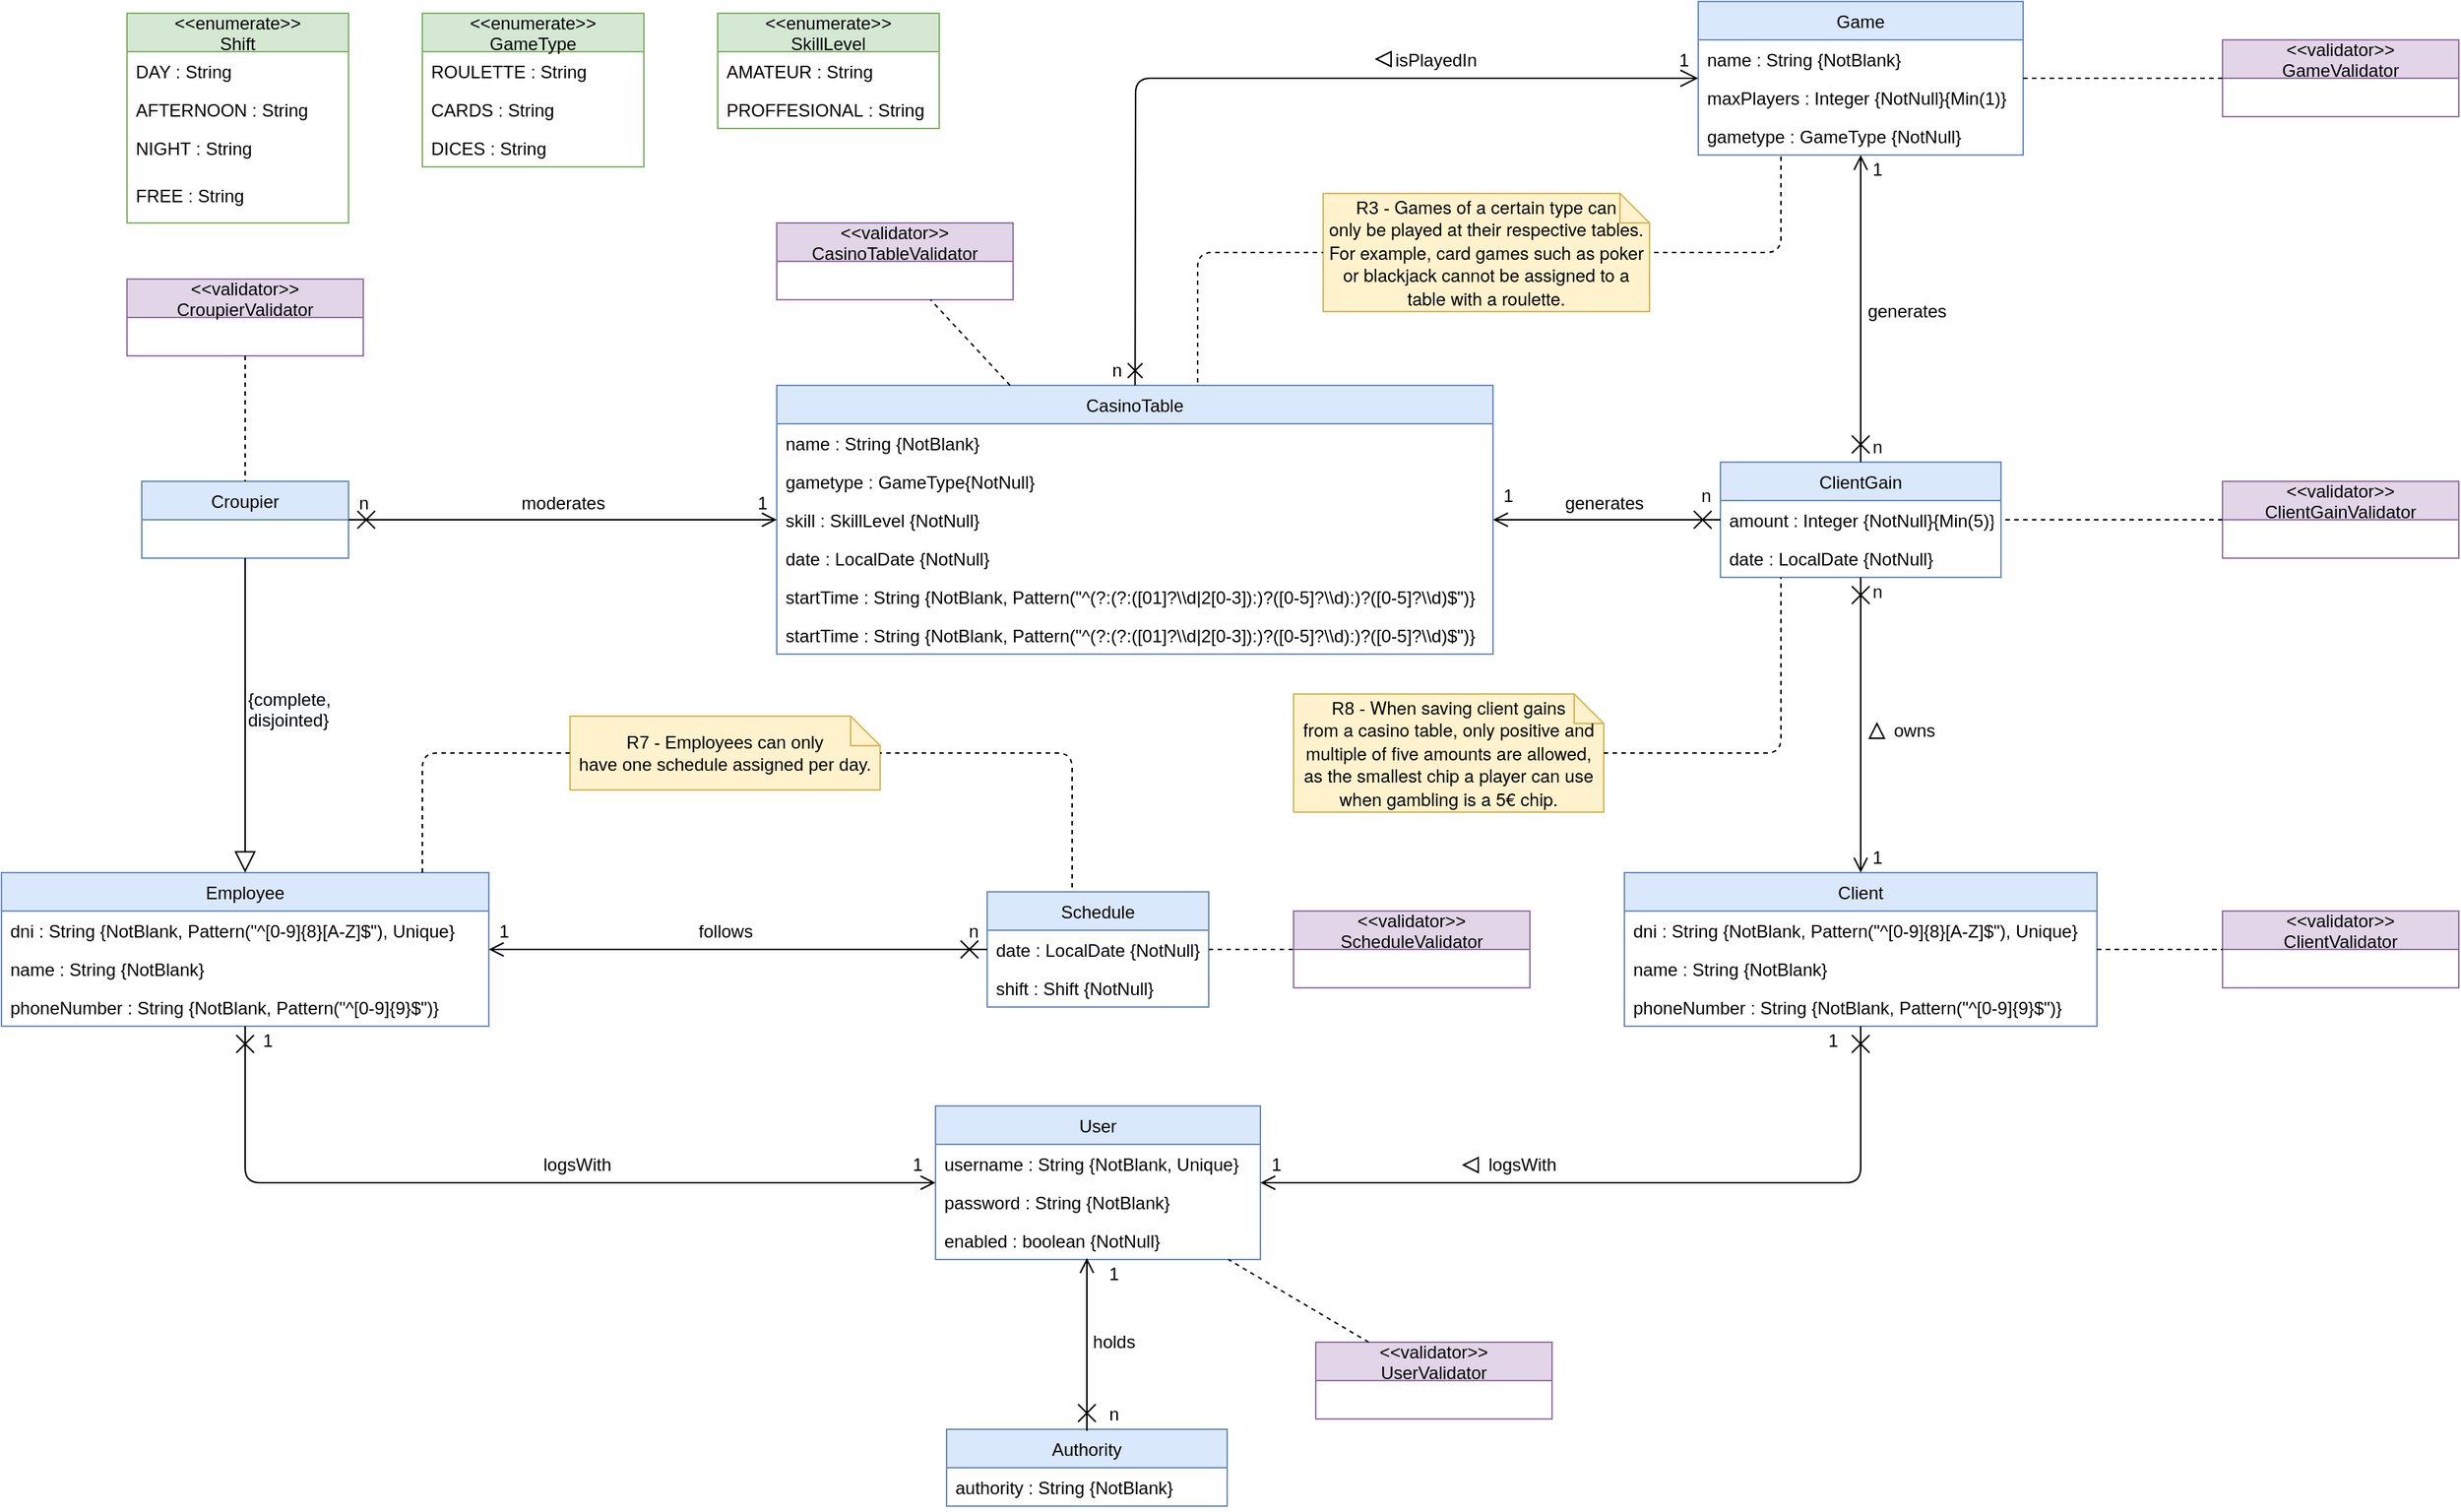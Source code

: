 <mxfile version="13.9.9" type="device" pages="3"><diagram id="R9zvmGXM3KTaMIi3KHH8" name="V1-Casino"><mxGraphModel dx="2197" dy="3815" grid="1" gridSize="10" guides="1" tooltips="1" connect="1" arrows="1" fold="1" page="1" pageScale="1" pageWidth="827" pageHeight="1169" math="0" shadow="0"><root><mxCell id="J6P9QA-zwOGCJ8E2gzhm-0"/><mxCell id="J6P9QA-zwOGCJ8E2gzhm-1" parent="J6P9QA-zwOGCJ8E2gzhm-0"/><mxCell id="J6P9QA-zwOGCJ8E2gzhm-2" value="Employee" style="swimlane;fontStyle=0;childLayout=stackLayout;horizontal=1;startSize=26;horizontalStack=0;resizeParent=1;resizeParentMax=0;resizeLast=0;collapsible=1;marginBottom=0;fillColor=#dae8fc;strokeColor=#6c8ebf;" parent="J6P9QA-zwOGCJ8E2gzhm-1" vertex="1"><mxGeometry x="150" y="-1598" width="330" height="104" as="geometry"><mxRectangle x="-40" y="-960" width="90" height="26" as="alternateBounds"/></mxGeometry></mxCell><mxCell id="J6P9QA-zwOGCJ8E2gzhm-3" value="dni : String {NotBlank, Pattern(&quot;^[0-9]{8}[A-Z]$&quot;), Unique}" style="text;align=left;verticalAlign=top;spacingLeft=4;spacingRight=4;overflow=hidden;rotatable=0;points=[[0,0.5],[1,0.5]];portConstraint=eastwest;" parent="J6P9QA-zwOGCJ8E2gzhm-2" vertex="1"><mxGeometry y="26" width="330" height="26" as="geometry"/></mxCell><mxCell id="J6P9QA-zwOGCJ8E2gzhm-4" value="name : String {NotBlank}" style="text;align=left;verticalAlign=top;spacingLeft=4;spacingRight=4;overflow=hidden;rotatable=0;points=[[0,0.5],[1,0.5]];portConstraint=eastwest;" parent="J6P9QA-zwOGCJ8E2gzhm-2" vertex="1"><mxGeometry y="52" width="330" height="26" as="geometry"/></mxCell><mxCell id="J6P9QA-zwOGCJ8E2gzhm-5" value="phoneNumber : String {NotBlank, Pattern(&quot;^[0-9]{9}$&quot;)}" style="text;align=left;verticalAlign=top;spacingLeft=4;spacingRight=4;overflow=hidden;rotatable=0;points=[[0,0.5],[1,0.5]];portConstraint=eastwest;" parent="J6P9QA-zwOGCJ8E2gzhm-2" vertex="1"><mxGeometry y="78" width="330" height="26" as="geometry"/></mxCell><mxCell id="J6P9QA-zwOGCJ8E2gzhm-6" value="Croupier" style="swimlane;fontStyle=0;childLayout=stackLayout;horizontal=1;startSize=26;horizontalStack=0;resizeParent=1;resizeParentMax=0;resizeLast=0;collapsible=1;marginBottom=0;fillColor=#dae8fc;strokeColor=#6c8ebf;" parent="J6P9QA-zwOGCJ8E2gzhm-1" vertex="1"><mxGeometry x="245" y="-1863" width="140" height="52" as="geometry"/></mxCell><mxCell id="J6P9QA-zwOGCJ8E2gzhm-7" value="Game" style="swimlane;fontStyle=0;childLayout=stackLayout;horizontal=1;startSize=26;horizontalStack=0;resizeParent=1;resizeParentMax=0;resizeLast=0;collapsible=1;marginBottom=0;fillColor=#dae8fc;strokeColor=#6c8ebf;" parent="J6P9QA-zwOGCJ8E2gzhm-1" vertex="1"><mxGeometry x="1299" y="-2188" width="220" height="104" as="geometry"/></mxCell><mxCell id="J6P9QA-zwOGCJ8E2gzhm-8" value="name : String {NotBlank}" style="text;align=left;verticalAlign=top;spacingLeft=4;spacingRight=4;overflow=hidden;rotatable=0;points=[[0,0.5],[1,0.5]];portConstraint=eastwest;" parent="J6P9QA-zwOGCJ8E2gzhm-7" vertex="1"><mxGeometry y="26" width="220" height="26" as="geometry"/></mxCell><mxCell id="J6P9QA-zwOGCJ8E2gzhm-9" value="maxPlayers : Integer {NotNull}{Min(1)}" style="text;align=left;verticalAlign=top;spacingLeft=4;spacingRight=4;overflow=hidden;rotatable=0;points=[[0,0.5],[1,0.5]];portConstraint=eastwest;" parent="J6P9QA-zwOGCJ8E2gzhm-7" vertex="1"><mxGeometry y="52" width="220" height="26" as="geometry"/></mxCell><mxCell id="J6P9QA-zwOGCJ8E2gzhm-10" value="gametype : GameType {NotNull}" style="text;align=left;verticalAlign=top;spacingLeft=4;spacingRight=4;overflow=hidden;rotatable=0;points=[[0,0.5],[1,0.5]];portConstraint=eastwest;" parent="J6P9QA-zwOGCJ8E2gzhm-7" vertex="1"><mxGeometry y="78" width="220" height="26" as="geometry"/></mxCell><mxCell id="J6P9QA-zwOGCJ8E2gzhm-11" value="CasinoTable" style="swimlane;fontStyle=0;childLayout=stackLayout;horizontal=1;startSize=26;horizontalStack=0;resizeParent=1;resizeParentMax=0;resizeLast=0;collapsible=1;marginBottom=0;fillColor=#dae8fc;strokeColor=#6c8ebf;" parent="J6P9QA-zwOGCJ8E2gzhm-1" vertex="1"><mxGeometry x="675" y="-1928" width="485" height="182" as="geometry"/></mxCell><mxCell id="J6P9QA-zwOGCJ8E2gzhm-12" value="name : String {NotBlank}" style="text;align=left;verticalAlign=top;spacingLeft=4;spacingRight=4;overflow=hidden;rotatable=0;points=[[0,0.5],[1,0.5]];portConstraint=eastwest;" parent="J6P9QA-zwOGCJ8E2gzhm-11" vertex="1"><mxGeometry y="26" width="485" height="26" as="geometry"/></mxCell><mxCell id="J6P9QA-zwOGCJ8E2gzhm-13" value="gametype : GameType{NotNull}" style="text;align=left;verticalAlign=top;spacingLeft=4;spacingRight=4;overflow=hidden;rotatable=0;points=[[0,0.5],[1,0.5]];portConstraint=eastwest;" parent="J6P9QA-zwOGCJ8E2gzhm-11" vertex="1"><mxGeometry y="52" width="485" height="26" as="geometry"/></mxCell><mxCell id="J6P9QA-zwOGCJ8E2gzhm-14" value="skill : SkillLevel {NotNull}" style="text;align=left;verticalAlign=top;spacingLeft=4;spacingRight=4;overflow=hidden;rotatable=0;points=[[0,0.5],[1,0.5]];portConstraint=eastwest;" parent="J6P9QA-zwOGCJ8E2gzhm-11" vertex="1"><mxGeometry y="78" width="485" height="26" as="geometry"/></mxCell><mxCell id="J6P9QA-zwOGCJ8E2gzhm-15" value="date : LocalDate {NotNull}" style="text;align=left;verticalAlign=top;spacingLeft=4;spacingRight=4;overflow=hidden;rotatable=0;points=[[0,0.5],[1,0.5]];portConstraint=eastwest;" parent="J6P9QA-zwOGCJ8E2gzhm-11" vertex="1"><mxGeometry y="104" width="485" height="26" as="geometry"/></mxCell><mxCell id="J6P9QA-zwOGCJ8E2gzhm-16" value="startTime : String {NotBlank, Pattern(&quot;^(?:(?:([01]?\\d|2[0-3]):)?([0-5]?\\d):)?([0-5]?\\d)$&quot;)}" style="text;align=left;verticalAlign=top;spacingLeft=4;spacingRight=4;overflow=hidden;rotatable=0;points=[[0,0.5],[1,0.5]];portConstraint=eastwest;" parent="J6P9QA-zwOGCJ8E2gzhm-11" vertex="1"><mxGeometry y="130" width="485" height="26" as="geometry"/></mxCell><mxCell id="J6P9QA-zwOGCJ8E2gzhm-17" value="startTime : String {NotBlank, Pattern(&quot;^(?:(?:([01]?\\d|2[0-3]):)?([0-5]?\\d):)?([0-5]?\\d)$&quot;)}" style="text;align=left;verticalAlign=top;spacingLeft=4;spacingRight=4;overflow=hidden;rotatable=0;points=[[0,0.5],[1,0.5]];portConstraint=eastwest;" parent="J6P9QA-zwOGCJ8E2gzhm-11" vertex="1"><mxGeometry y="156" width="485" height="26" as="geometry"/></mxCell><mxCell id="J6P9QA-zwOGCJ8E2gzhm-18" value="&lt;&lt;enumerate&gt;&gt;&#10;Shift" style="swimlane;fontStyle=0;childLayout=stackLayout;horizontal=1;startSize=26;horizontalStack=0;resizeParent=1;resizeParentMax=0;resizeLast=0;collapsible=1;marginBottom=0;fillColor=#d5e8d4;strokeColor=#82b366;" parent="J6P9QA-zwOGCJ8E2gzhm-1" vertex="1"><mxGeometry x="235" y="-2180" width="150" height="142" as="geometry"/></mxCell><mxCell id="J6P9QA-zwOGCJ8E2gzhm-19" value="DAY : String" style="text;align=left;verticalAlign=top;spacingLeft=4;spacingRight=4;overflow=hidden;rotatable=0;points=[[0,0.5],[1,0.5]];portConstraint=eastwest;" parent="J6P9QA-zwOGCJ8E2gzhm-18" vertex="1"><mxGeometry y="26" width="150" height="26" as="geometry"/></mxCell><mxCell id="J6P9QA-zwOGCJ8E2gzhm-20" value="AFTERNOON : String" style="text;align=left;verticalAlign=top;spacingLeft=4;spacingRight=4;overflow=hidden;rotatable=0;points=[[0,0.5],[1,0.5]];portConstraint=eastwest;" parent="J6P9QA-zwOGCJ8E2gzhm-18" vertex="1"><mxGeometry y="52" width="150" height="26" as="geometry"/></mxCell><mxCell id="J6P9QA-zwOGCJ8E2gzhm-21" value="NIGHT : String" style="text;align=left;verticalAlign=top;spacingLeft=4;spacingRight=4;overflow=hidden;rotatable=0;points=[[0,0.5],[1,0.5]];portConstraint=eastwest;" parent="J6P9QA-zwOGCJ8E2gzhm-18" vertex="1"><mxGeometry y="78" width="150" height="32" as="geometry"/></mxCell><mxCell id="J6P9QA-zwOGCJ8E2gzhm-22" value="FREE : String" style="text;align=left;verticalAlign=top;spacingLeft=4;spacingRight=4;overflow=hidden;rotatable=0;points=[[0,0.5],[1,0.5]];portConstraint=eastwest;" parent="J6P9QA-zwOGCJ8E2gzhm-18" vertex="1"><mxGeometry y="110" width="150" height="32" as="geometry"/></mxCell><mxCell id="J6P9QA-zwOGCJ8E2gzhm-23" value="&lt;&lt;enumerate&gt;&gt;&#10;GameType" style="swimlane;fontStyle=0;childLayout=stackLayout;horizontal=1;startSize=26;horizontalStack=0;resizeParent=1;resizeParentMax=0;resizeLast=0;collapsible=1;marginBottom=0;fillColor=#d5e8d4;strokeColor=#82b366;" parent="J6P9QA-zwOGCJ8E2gzhm-1" vertex="1"><mxGeometry x="435" y="-2180" width="150" height="104" as="geometry"/></mxCell><mxCell id="J6P9QA-zwOGCJ8E2gzhm-24" value="ROULETTE : String" style="text;align=left;verticalAlign=top;spacingLeft=4;spacingRight=4;overflow=hidden;rotatable=0;points=[[0,0.5],[1,0.5]];portConstraint=eastwest;" parent="J6P9QA-zwOGCJ8E2gzhm-23" vertex="1"><mxGeometry y="26" width="150" height="26" as="geometry"/></mxCell><mxCell id="J6P9QA-zwOGCJ8E2gzhm-25" value="CARDS : String" style="text;align=left;verticalAlign=top;spacingLeft=4;spacingRight=4;overflow=hidden;rotatable=0;points=[[0,0.5],[1,0.5]];portConstraint=eastwest;" parent="J6P9QA-zwOGCJ8E2gzhm-23" vertex="1"><mxGeometry y="52" width="150" height="26" as="geometry"/></mxCell><mxCell id="J6P9QA-zwOGCJ8E2gzhm-26" value="DICES : String" style="text;align=left;verticalAlign=top;spacingLeft=4;spacingRight=4;overflow=hidden;rotatable=0;points=[[0,0.5],[1,0.5]];portConstraint=eastwest;" parent="J6P9QA-zwOGCJ8E2gzhm-23" vertex="1"><mxGeometry y="78" width="150" height="26" as="geometry"/></mxCell><mxCell id="J6P9QA-zwOGCJ8E2gzhm-27" value="isPlayedIn" style="text;html=1;align=center;verticalAlign=middle;resizable=0;points=[];autosize=1;" parent="J6P9QA-zwOGCJ8E2gzhm-1" vertex="1"><mxGeometry x="1086" y="-2158" width="70" height="20" as="geometry"/></mxCell><mxCell id="J6P9QA-zwOGCJ8E2gzhm-28" value="1" style="text;html=1;align=center;verticalAlign=middle;resizable=0;points=[];autosize=1;" parent="J6P9QA-zwOGCJ8E2gzhm-1" vertex="1"><mxGeometry x="1410" y="-1618" width="20" height="20" as="geometry"/></mxCell><mxCell id="J6P9QA-zwOGCJ8E2gzhm-29" value="moderates" style="text;html=1;align=center;verticalAlign=middle;resizable=0;points=[];autosize=1;" parent="J6P9QA-zwOGCJ8E2gzhm-1" vertex="1"><mxGeometry x="495" y="-1858" width="70" height="20" as="geometry"/></mxCell><mxCell id="J6P9QA-zwOGCJ8E2gzhm-30" value="1" style="text;html=1;align=center;verticalAlign=middle;resizable=0;points=[];autosize=1;" parent="J6P9QA-zwOGCJ8E2gzhm-1" vertex="1"><mxGeometry x="1160" y="-1863" width="20" height="20" as="geometry"/></mxCell><mxCell id="J6P9QA-zwOGCJ8E2gzhm-31" value="n" style="text;html=1;align=center;verticalAlign=middle;resizable=0;points=[];autosize=1;" parent="J6P9QA-zwOGCJ8E2gzhm-1" vertex="1"><mxGeometry x="895" y="-1948" width="20" height="20" as="geometry"/></mxCell><mxCell id="J6P9QA-zwOGCJ8E2gzhm-32" value="ClientGain" style="swimlane;fontStyle=0;childLayout=stackLayout;horizontal=1;startSize=26;horizontalStack=0;resizeParent=1;resizeParentMax=0;resizeLast=0;collapsible=1;marginBottom=0;fillColor=#dae8fc;strokeColor=#6c8ebf;" parent="J6P9QA-zwOGCJ8E2gzhm-1" vertex="1"><mxGeometry x="1314" y="-1876" width="190" height="78" as="geometry"/></mxCell><mxCell id="J6P9QA-zwOGCJ8E2gzhm-33" value="amount : Integer {NotNull}{Min(5)}" style="text;align=left;verticalAlign=top;spacingLeft=4;spacingRight=4;overflow=hidden;rotatable=0;points=[[0,0.5],[1,0.5]];portConstraint=eastwest;" parent="J6P9QA-zwOGCJ8E2gzhm-32" vertex="1"><mxGeometry y="26" width="190" height="26" as="geometry"/></mxCell><mxCell id="J6P9QA-zwOGCJ8E2gzhm-34" value="date : LocalDate {NotNull}" style="text;align=left;verticalAlign=top;spacingLeft=4;spacingRight=4;overflow=hidden;rotatable=0;points=[[0,0.5],[1,0.5]];portConstraint=eastwest;" parent="J6P9QA-zwOGCJ8E2gzhm-32" vertex="1"><mxGeometry y="52" width="190" height="26" as="geometry"/></mxCell><mxCell id="J6P9QA-zwOGCJ8E2gzhm-35" value="Client" style="swimlane;fontStyle=0;childLayout=stackLayout;horizontal=1;startSize=26;horizontalStack=0;resizeParent=1;resizeParentMax=0;resizeLast=0;collapsible=1;marginBottom=0;fillColor=#dae8fc;strokeColor=#6c8ebf;" parent="J6P9QA-zwOGCJ8E2gzhm-1" vertex="1"><mxGeometry x="1249" y="-1598" width="320" height="104" as="geometry"/></mxCell><mxCell id="J6P9QA-zwOGCJ8E2gzhm-36" value="dni : String {NotBlank, Pattern(&quot;^[0-9]{8}[A-Z]$&quot;), Unique}" style="text;align=left;verticalAlign=top;spacingLeft=4;spacingRight=4;overflow=hidden;rotatable=0;points=[[0,0.5],[1,0.5]];portConstraint=eastwest;" parent="J6P9QA-zwOGCJ8E2gzhm-35" vertex="1"><mxGeometry y="26" width="320" height="26" as="geometry"/></mxCell><mxCell id="J6P9QA-zwOGCJ8E2gzhm-37" value="name : String {NotBlank}" style="text;align=left;verticalAlign=top;spacingLeft=4;spacingRight=4;overflow=hidden;rotatable=0;points=[[0,0.5],[1,0.5]];portConstraint=eastwest;" parent="J6P9QA-zwOGCJ8E2gzhm-35" vertex="1"><mxGeometry y="52" width="320" height="26" as="geometry"/></mxCell><mxCell id="J6P9QA-zwOGCJ8E2gzhm-38" value="phoneNumber : String {NotBlank, Pattern(&quot;^[0-9]{9}$&quot;)}" style="text;align=left;verticalAlign=top;spacingLeft=4;spacingRight=4;overflow=hidden;rotatable=0;points=[[0,0.5],[1,0.5]];portConstraint=eastwest;" parent="J6P9QA-zwOGCJ8E2gzhm-35" vertex="1"><mxGeometry y="78" width="320" height="26" as="geometry"/></mxCell><mxCell id="J6P9QA-zwOGCJ8E2gzhm-39" value="n" style="text;html=1;align=center;verticalAlign=middle;resizable=0;points=[];autosize=1;" parent="J6P9QA-zwOGCJ8E2gzhm-1" vertex="1"><mxGeometry x="1294" y="-1863" width="20" height="20" as="geometry"/></mxCell><mxCell id="J6P9QA-zwOGCJ8E2gzhm-40" value="n" style="text;html=1;align=center;verticalAlign=middle;resizable=0;points=[];autosize=1;" parent="J6P9QA-zwOGCJ8E2gzhm-1" vertex="1"><mxGeometry x="1410" y="-1798" width="20" height="20" as="geometry"/></mxCell><mxCell id="J6P9QA-zwOGCJ8E2gzhm-41" value="1" style="text;html=1;align=center;verticalAlign=middle;resizable=0;points=[];autosize=1;" parent="J6P9QA-zwOGCJ8E2gzhm-1" vertex="1"><mxGeometry x="655" y="-1858" width="20" height="20" as="geometry"/></mxCell><mxCell id="J6P9QA-zwOGCJ8E2gzhm-42" value="owns" style="text;html=1;align=center;verticalAlign=middle;resizable=0;points=[];autosize=1;" parent="J6P9QA-zwOGCJ8E2gzhm-1" vertex="1"><mxGeometry x="1425" y="-1704" width="40" height="20" as="geometry"/></mxCell><mxCell id="J6P9QA-zwOGCJ8E2gzhm-43" value="generates" style="text;html=1;align=center;verticalAlign=middle;resizable=0;points=[];autosize=1;" parent="J6P9QA-zwOGCJ8E2gzhm-1" vertex="1"><mxGeometry x="1200" y="-1858" width="70" height="20" as="geometry"/></mxCell><mxCell id="J6P9QA-zwOGCJ8E2gzhm-44" value="&lt;&lt;enumerate&gt;&gt;&#10;SkillLevel" style="swimlane;fontStyle=0;childLayout=stackLayout;horizontal=1;startSize=26;horizontalStack=0;resizeParent=1;resizeParentMax=0;resizeLast=0;collapsible=1;marginBottom=0;fillColor=#d5e8d4;strokeColor=#82b366;" parent="J6P9QA-zwOGCJ8E2gzhm-1" vertex="1"><mxGeometry x="635" y="-2180" width="150" height="78" as="geometry"/></mxCell><mxCell id="J6P9QA-zwOGCJ8E2gzhm-45" value="AMATEUR : String" style="text;align=left;verticalAlign=top;spacingLeft=4;spacingRight=4;overflow=hidden;rotatable=0;points=[[0,0.5],[1,0.5]];portConstraint=eastwest;" parent="J6P9QA-zwOGCJ8E2gzhm-44" vertex="1"><mxGeometry y="26" width="150" height="26" as="geometry"/></mxCell><mxCell id="J6P9QA-zwOGCJ8E2gzhm-46" value="PROFFESIONAL : String" style="text;align=left;verticalAlign=top;spacingLeft=4;spacingRight=4;overflow=hidden;rotatable=0;points=[[0,0.5],[1,0.5]];portConstraint=eastwest;" parent="J6P9QA-zwOGCJ8E2gzhm-44" vertex="1"><mxGeometry y="52" width="150" height="26" as="geometry"/></mxCell><mxCell id="J6P9QA-zwOGCJ8E2gzhm-47" value="" style="triangle;whiteSpace=wrap;html=1;direction=west;" parent="J6P9QA-zwOGCJ8E2gzhm-1" vertex="1"><mxGeometry x="1081" y="-2154" width="10" height="10" as="geometry"/></mxCell><mxCell id="J6P9QA-zwOGCJ8E2gzhm-48" value="1" style="text;html=1;align=center;verticalAlign=middle;resizable=0;points=[];autosize=1;" parent="J6P9QA-zwOGCJ8E2gzhm-1" vertex="1"><mxGeometry x="1279" y="-2158" width="20" height="20" as="geometry"/></mxCell><mxCell id="J6P9QA-zwOGCJ8E2gzhm-49" value="n" style="text;html=1;align=center;verticalAlign=middle;resizable=0;points=[];autosize=1;" parent="J6P9QA-zwOGCJ8E2gzhm-1" vertex="1"><mxGeometry x="385" y="-1858" width="20" height="20" as="geometry"/></mxCell><mxCell id="J6P9QA-zwOGCJ8E2gzhm-50" value="&lt;font style=&quot;font-size: 12px&quot;&gt;&lt;font style=&quot;font-size: 12px&quot;&gt;R3 -&amp;nbsp;&lt;/font&gt;&lt;span style=&quot;font-family: &amp;#34;whitney&amp;#34; , &amp;#34;helvetica neue&amp;#34; , &amp;#34;helvetica&amp;#34; , &amp;#34;arial&amp;#34; , sans-serif&quot;&gt;Games of a certain type can&lt;br&gt;only be played at their respective tables. For example, card games such as poker or blackjack cannot be assigned to a table with a roulette.&lt;/span&gt;&lt;/font&gt;" style="shape=note;size=20;whiteSpace=wrap;html=1;fillColor=#fff2cc;strokeColor=#d6b656;" parent="J6P9QA-zwOGCJ8E2gzhm-1" vertex="1"><mxGeometry x="1045" y="-2058" width="221" height="80" as="geometry"/></mxCell><mxCell id="J6P9QA-zwOGCJ8E2gzhm-51" value="Schedule" style="swimlane;fontStyle=0;childLayout=stackLayout;horizontal=1;startSize=26;horizontalStack=0;resizeParent=1;resizeParentMax=0;resizeLast=0;collapsible=1;marginBottom=0;fillColor=#dae8fc;strokeColor=#6c8ebf;" parent="J6P9QA-zwOGCJ8E2gzhm-1" vertex="1"><mxGeometry x="817.5" y="-1585" width="150" height="78" as="geometry"/></mxCell><mxCell id="J6P9QA-zwOGCJ8E2gzhm-52" value="date : LocalDate {NotNull}" style="text;align=left;verticalAlign=top;spacingLeft=4;spacingRight=4;overflow=hidden;rotatable=0;points=[[0,0.5],[1,0.5]];portConstraint=eastwest;" parent="J6P9QA-zwOGCJ8E2gzhm-51" vertex="1"><mxGeometry y="26" width="150" height="26" as="geometry"/></mxCell><mxCell id="J6P9QA-zwOGCJ8E2gzhm-53" value="shift : Shift {NotNull}" style="text;align=left;verticalAlign=top;spacingLeft=4;spacingRight=4;overflow=hidden;rotatable=0;points=[[0,0.5],[1,0.5]];portConstraint=eastwest;" parent="J6P9QA-zwOGCJ8E2gzhm-51" vertex="1"><mxGeometry y="52" width="150" height="26" as="geometry"/></mxCell><mxCell id="J6P9QA-zwOGCJ8E2gzhm-54" value="1" style="text;html=1;align=center;verticalAlign=middle;resizable=0;points=[];autosize=1;" parent="J6P9QA-zwOGCJ8E2gzhm-1" vertex="1"><mxGeometry x="480" y="-1568" width="20" height="20" as="geometry"/></mxCell><mxCell id="J6P9QA-zwOGCJ8E2gzhm-55" value="n" style="text;html=1;align=center;verticalAlign=middle;resizable=0;points=[];autosize=1;" parent="J6P9QA-zwOGCJ8E2gzhm-1" vertex="1"><mxGeometry x="797.5" y="-1568" width="20" height="20" as="geometry"/></mxCell><mxCell id="J6P9QA-zwOGCJ8E2gzhm-56" value="follows" style="text;html=1;align=center;verticalAlign=middle;resizable=0;points=[];autosize=1;" parent="J6P9QA-zwOGCJ8E2gzhm-1" vertex="1"><mxGeometry x="615" y="-1568" width="50" height="20" as="geometry"/></mxCell><mxCell id="J6P9QA-zwOGCJ8E2gzhm-57" value="" style="endArrow=open;html=1;endFill=0;endSize=8;startFill=0;startArrow=cross;startSize=10;" parent="J6P9QA-zwOGCJ8E2gzhm-1" source="J6P9QA-zwOGCJ8E2gzhm-32" target="J6P9QA-zwOGCJ8E2gzhm-35" edge="1"><mxGeometry width="50" height="50" relative="1" as="geometry"><mxPoint x="474" y="-1228" as="sourcePoint"/><mxPoint x="524" y="-1278" as="targetPoint"/></mxGeometry></mxCell><mxCell id="J6P9QA-zwOGCJ8E2gzhm-58" value="" style="endArrow=cross;html=1;endFill=0;endSize=8;startFill=0;startArrow=open;startSize=10;" parent="J6P9QA-zwOGCJ8E2gzhm-1" source="J6P9QA-zwOGCJ8E2gzhm-7" target="J6P9QA-zwOGCJ8E2gzhm-11" edge="1"><mxGeometry width="50" height="50" relative="1" as="geometry"><mxPoint x="515" y="-1382" as="sourcePoint"/><mxPoint x="795" y="-1701" as="targetPoint"/><Array as="points"><mxPoint x="918" y="-2136"/></Array></mxGeometry></mxCell><mxCell id="J6P9QA-zwOGCJ8E2gzhm-59" value="" style="endArrow=open;html=1;endFill=0;endSize=8;startFill=0;startArrow=cross;startSize=10;" parent="J6P9QA-zwOGCJ8E2gzhm-1" source="J6P9QA-zwOGCJ8E2gzhm-32" target="J6P9QA-zwOGCJ8E2gzhm-7" edge="1"><mxGeometry width="50" height="50" relative="1" as="geometry"><mxPoint x="494" y="-1208" as="sourcePoint"/><mxPoint x="544" y="-1258" as="targetPoint"/></mxGeometry></mxCell><mxCell id="J6P9QA-zwOGCJ8E2gzhm-60" value="" style="endArrow=open;html=1;exitX=1;exitY=0.5;exitDx=0;exitDy=0;endFill=0;endSize=8;startFill=0;startArrow=cross;startSize=10;" parent="J6P9QA-zwOGCJ8E2gzhm-1" source="J6P9QA-zwOGCJ8E2gzhm-6" target="J6P9QA-zwOGCJ8E2gzhm-11" edge="1"><mxGeometry width="50" height="50" relative="1" as="geometry"><mxPoint x="395" y="-1846" as="sourcePoint"/><mxPoint x="665" y="-1844" as="targetPoint"/></mxGeometry></mxCell><mxCell id="J6P9QA-zwOGCJ8E2gzhm-61" value="" style="endArrow=block;endFill=0;endSize=12;html=1;" parent="J6P9QA-zwOGCJ8E2gzhm-1" source="J6P9QA-zwOGCJ8E2gzhm-6" target="J6P9QA-zwOGCJ8E2gzhm-2" edge="1"><mxGeometry width="160" relative="1" as="geometry"><mxPoint x="135" y="-1766" as="sourcePoint"/><mxPoint x="295" y="-1766" as="targetPoint"/></mxGeometry></mxCell><mxCell id="J6P9QA-zwOGCJ8E2gzhm-62" value="&lt;span style=&quot;color: rgb(0, 0, 0); font-family: helvetica; font-size: 12px; font-style: normal; font-weight: 400; letter-spacing: normal; text-align: center; text-indent: 0px; text-transform: none; word-spacing: 0px; background-color: rgb(248, 249, 250); display: inline; float: none;&quot;&gt;{complete,&lt;/span&gt;&lt;br style=&quot;color: rgb(0, 0, 0); font-family: helvetica; font-size: 12px; font-style: normal; font-weight: 400; letter-spacing: normal; text-align: center; text-indent: 0px; text-transform: none; word-spacing: 0px; background-color: rgb(248, 249, 250);&quot;&gt;&lt;span style=&quot;color: rgb(0, 0, 0); font-family: helvetica; font-size: 12px; font-style: normal; font-weight: 400; letter-spacing: normal; text-align: center; text-indent: 0px; text-transform: none; word-spacing: 0px; background-color: rgb(248, 249, 250); display: inline; float: none;&quot;&gt;disjointed}&lt;/span&gt;" style="text;whiteSpace=wrap;html=1;" parent="J6P9QA-zwOGCJ8E2gzhm-1" vertex="1"><mxGeometry x="315" y="-1729" width="60" height="40" as="geometry"/></mxCell><mxCell id="J6P9QA-zwOGCJ8E2gzhm-63" value="" style="endArrow=open;html=1;endFill=0;endSize=8;startFill=0;startArrow=cross;startSize=10;" parent="J6P9QA-zwOGCJ8E2gzhm-1" source="J6P9QA-zwOGCJ8E2gzhm-51" target="J6P9QA-zwOGCJ8E2gzhm-2" edge="1"><mxGeometry width="50" height="50" relative="1" as="geometry"><mxPoint x="-285" y="-1516" as="sourcePoint"/><mxPoint x="-45" y="-1704" as="targetPoint"/></mxGeometry></mxCell><mxCell id="J6P9QA-zwOGCJ8E2gzhm-64" value="" style="endArrow=open;html=1;endFill=0;endSize=8;startFill=0;startArrow=cross;startSize=10;" parent="J6P9QA-zwOGCJ8E2gzhm-1" source="J6P9QA-zwOGCJ8E2gzhm-32" target="J6P9QA-zwOGCJ8E2gzhm-11" edge="1"><mxGeometry width="50" height="50" relative="1" as="geometry"><mxPoint x="395" y="-1397" as="sourcePoint"/><mxPoint x="779" y="-1678" as="targetPoint"/></mxGeometry></mxCell><mxCell id="J6P9QA-zwOGCJ8E2gzhm-65" value="&lt;span lang=&quot;EN-US&quot;&gt;&lt;font style=&quot;font-size: 12px&quot;&gt;R7 - Employees can only&lt;br/&gt;have one schedule assigned per day.&lt;/font&gt;&lt;/span&gt;" style="shape=note;size=20;whiteSpace=wrap;html=1;fillColor=#fff2cc;strokeColor=#d6b656;" parent="J6P9QA-zwOGCJ8E2gzhm-1" vertex="1"><mxGeometry x="535" y="-1704" width="210" height="50" as="geometry"/></mxCell><mxCell id="J6P9QA-zwOGCJ8E2gzhm-66" value="&lt;font style=&quot;font-size: 12px&quot;&gt;&lt;span lang=&quot;EN-US&quot;&gt;&lt;font style=&quot;font-size: 12px&quot;&gt;R8 -&amp;nbsp;&lt;/font&gt;&lt;/span&gt;&lt;span style=&quot;font-family: &amp;#34;whitney&amp;#34; , &amp;#34;helvetica neue&amp;#34; , &amp;#34;helvetica&amp;#34; , &amp;#34;arial&amp;#34; , sans-serif&quot;&gt;When saving client gains&lt;br&gt;from a casino table, only positive and multiple of five amounts are allowed, as the smallest chip a player can use when gambling is a 5€ chip.&lt;/span&gt;&lt;/font&gt;" style="shape=note;size=20;whiteSpace=wrap;html=1;fillColor=#fff2cc;strokeColor=#d6b656;" parent="J6P9QA-zwOGCJ8E2gzhm-1" vertex="1"><mxGeometry x="1025" y="-1719" width="210" height="80" as="geometry"/></mxCell><mxCell id="J6P9QA-zwOGCJ8E2gzhm-67" value="" style="triangle;whiteSpace=wrap;html=1;direction=north;" parent="J6P9QA-zwOGCJ8E2gzhm-1" vertex="1"><mxGeometry x="1415" y="-1699" width="10" height="10" as="geometry"/></mxCell><mxCell id="J6P9QA-zwOGCJ8E2gzhm-68" value="1" style="text;html=1;align=center;verticalAlign=middle;resizable=0;points=[];autosize=1;" parent="J6P9QA-zwOGCJ8E2gzhm-1" vertex="1"><mxGeometry x="1410" y="-2084" width="20" height="20" as="geometry"/></mxCell><mxCell id="J6P9QA-zwOGCJ8E2gzhm-69" value="n" style="text;html=1;align=center;verticalAlign=middle;resizable=0;points=[];autosize=1;" parent="J6P9QA-zwOGCJ8E2gzhm-1" vertex="1"><mxGeometry x="1410" y="-1896" width="20" height="20" as="geometry"/></mxCell><mxCell id="J6P9QA-zwOGCJ8E2gzhm-70" value="generates" style="text;html=1;align=center;verticalAlign=middle;resizable=0;points=[];autosize=1;" parent="J6P9QA-zwOGCJ8E2gzhm-1" vertex="1"><mxGeometry x="1405" y="-1988" width="70" height="20" as="geometry"/></mxCell><mxCell id="J6P9QA-zwOGCJ8E2gzhm-71" value="" style="endArrow=none;dashed=1;html=1;" parent="J6P9QA-zwOGCJ8E2gzhm-1" target="J6P9QA-zwOGCJ8E2gzhm-50" edge="1"><mxGeometry width="50" height="50" relative="1" as="geometry"><mxPoint x="1355" y="-2083" as="sourcePoint"/><mxPoint x="1035" y="-2018" as="targetPoint"/><Array as="points"><mxPoint x="1355" y="-2018"/></Array></mxGeometry></mxCell><mxCell id="J6P9QA-zwOGCJ8E2gzhm-72" value="" style="endArrow=none;dashed=1;html=1;" parent="J6P9QA-zwOGCJ8E2gzhm-1" target="J6P9QA-zwOGCJ8E2gzhm-50" edge="1"><mxGeometry width="50" height="50" relative="1" as="geometry"><mxPoint x="960" y="-1930" as="sourcePoint"/><mxPoint x="1045" y="-2008" as="targetPoint"/><Array as="points"><mxPoint x="960" y="-2018"/></Array></mxGeometry></mxCell><mxCell id="J6P9QA-zwOGCJ8E2gzhm-73" value="" style="endArrow=none;dashed=1;html=1;" parent="J6P9QA-zwOGCJ8E2gzhm-1" source="J6P9QA-zwOGCJ8E2gzhm-66" edge="1"><mxGeometry width="50" height="50" relative="1" as="geometry"><mxPoint x="1065" y="-1634" as="sourcePoint"/><mxPoint x="1355" y="-1798" as="targetPoint"/><Array as="points"><mxPoint x="1355" y="-1679"/></Array></mxGeometry></mxCell><mxCell id="J6P9QA-zwOGCJ8E2gzhm-74" value="" style="endArrow=none;dashed=1;html=1;" parent="J6P9QA-zwOGCJ8E2gzhm-1" target="J6P9QA-zwOGCJ8E2gzhm-65" edge="1"><mxGeometry width="50" height="50" relative="1" as="geometry"><mxPoint x="875" y="-1588" as="sourcePoint"/><mxPoint x="525" y="-1658" as="targetPoint"/><Array as="points"><mxPoint x="875" y="-1679"/></Array></mxGeometry></mxCell><mxCell id="J6P9QA-zwOGCJ8E2gzhm-75" value="" style="endArrow=none;dashed=1;html=1;" parent="J6P9QA-zwOGCJ8E2gzhm-1" target="J6P9QA-zwOGCJ8E2gzhm-65" edge="1"><mxGeometry width="50" height="50" relative="1" as="geometry"><mxPoint x="435" y="-1598" as="sourcePoint"/><mxPoint x="535" y="-1648" as="targetPoint"/><Array as="points"><mxPoint x="435" y="-1679"/></Array></mxGeometry></mxCell><mxCell id="SkkuBa4KMdjBR3V15stb-0" value="" style="triangle;whiteSpace=wrap;html=1;direction=west;" parent="J6P9QA-zwOGCJ8E2gzhm-1" vertex="1"><mxGeometry x="1140" y="-1405" width="10" height="10" as="geometry"/></mxCell><mxCell id="SkkuBa4KMdjBR3V15stb-2" value="Authority" style="swimlane;fontStyle=0;childLayout=stackLayout;horizontal=1;startSize=26;horizontalStack=0;resizeParent=1;resizeParentMax=0;resizeLast=0;collapsible=1;marginBottom=0;fillColor=#dae8fc;strokeColor=#6c8ebf;" parent="J6P9QA-zwOGCJ8E2gzhm-1" vertex="1"><mxGeometry x="790" y="-1221" width="190" height="52" as="geometry"/></mxCell><mxCell id="tS_SHymoVI88hC3yR9Zj-1" value="authority : String {NotBlank}" style="text;align=left;verticalAlign=top;spacingLeft=4;spacingRight=4;overflow=hidden;rotatable=0;points=[[0,0.5],[1,0.5]];portConstraint=eastwest;" parent="SkkuBa4KMdjBR3V15stb-2" vertex="1"><mxGeometry y="26" width="190" height="26" as="geometry"/></mxCell><mxCell id="SkkuBa4KMdjBR3V15stb-3" value="User" style="swimlane;fontStyle=0;childLayout=stackLayout;horizontal=1;startSize=26;horizontalStack=0;resizeParent=1;resizeParentMax=0;resizeLast=0;collapsible=1;marginBottom=0;fillColor=#dae8fc;strokeColor=#6c8ebf;" parent="J6P9QA-zwOGCJ8E2gzhm-1" vertex="1"><mxGeometry x="782.5" y="-1440" width="220" height="104" as="geometry"/></mxCell><mxCell id="SkkuBa4KMdjBR3V15stb-4" value="username : String {NotBlank, Unique}" style="text;align=left;verticalAlign=top;spacingLeft=4;spacingRight=4;overflow=hidden;rotatable=0;points=[[0,0.5],[1,0.5]];portConstraint=eastwest;" parent="SkkuBa4KMdjBR3V15stb-3" vertex="1"><mxGeometry y="26" width="220" height="26" as="geometry"/></mxCell><mxCell id="SkkuBa4KMdjBR3V15stb-5" value="password : String {NotBlank}" style="text;align=left;verticalAlign=top;spacingLeft=4;spacingRight=4;overflow=hidden;rotatable=0;points=[[0,0.5],[1,0.5]];portConstraint=eastwest;" parent="SkkuBa4KMdjBR3V15stb-3" vertex="1"><mxGeometry y="52" width="220" height="26" as="geometry"/></mxCell><mxCell id="SkkuBa4KMdjBR3V15stb-6" value="enabled : boolean {NotNull}" style="text;align=left;verticalAlign=top;spacingLeft=4;spacingRight=4;overflow=hidden;rotatable=0;points=[[0,0.5],[1,0.5]];portConstraint=eastwest;" parent="SkkuBa4KMdjBR3V15stb-3" vertex="1"><mxGeometry y="78" width="220" height="26" as="geometry"/></mxCell><mxCell id="SkkuBa4KMdjBR3V15stb-7" value="" style="endArrow=open;html=1;endFill=0;endSize=8;startFill=0;startArrow=cross;startSize=10;" parent="J6P9QA-zwOGCJ8E2gzhm-1" source="J6P9QA-zwOGCJ8E2gzhm-2" target="SkkuBa4KMdjBR3V15stb-3" edge="1"><mxGeometry width="50" height="50" relative="1" as="geometry"><mxPoint x="740" y="-1350" as="sourcePoint"/><mxPoint x="830.0" y="-1350" as="targetPoint"/><Array as="points"><mxPoint x="315" y="-1388"/></Array></mxGeometry></mxCell><mxCell id="SkkuBa4KMdjBR3V15stb-8" value="" style="endArrow=open;html=1;endFill=0;endSize=8;startFill=0;startArrow=cross;startSize=10;" parent="J6P9QA-zwOGCJ8E2gzhm-1" source="J6P9QA-zwOGCJ8E2gzhm-35" target="SkkuBa4KMdjBR3V15stb-3" edge="1"><mxGeometry width="50" height="50" relative="1" as="geometry"><mxPoint x="1150" y="-1145" as="sourcePoint"/><mxPoint x="1110" y="-1146" as="targetPoint"/><Array as="points"><mxPoint x="1409" y="-1388"/></Array></mxGeometry></mxCell><mxCell id="SkkuBa4KMdjBR3V15stb-10" value="1" style="text;html=1;align=center;verticalAlign=middle;resizable=0;points=[];autosize=1;" parent="J6P9QA-zwOGCJ8E2gzhm-1" vertex="1"><mxGeometry x="1380" y="-1494" width="20" height="20" as="geometry"/></mxCell><mxCell id="SkkuBa4KMdjBR3V15stb-11" value="1" style="text;html=1;align=center;verticalAlign=middle;resizable=0;points=[];autosize=1;" parent="J6P9QA-zwOGCJ8E2gzhm-1" vertex="1"><mxGeometry x="1002.5" y="-1410" width="20" height="20" as="geometry"/></mxCell><mxCell id="SkkuBa4KMdjBR3V15stb-12" value="1" style="text;html=1;align=center;verticalAlign=middle;resizable=0;points=[];autosize=1;" parent="J6P9QA-zwOGCJ8E2gzhm-1" vertex="1"><mxGeometry x="320" y="-1494" width="20" height="20" as="geometry"/></mxCell><mxCell id="SkkuBa4KMdjBR3V15stb-13" value="1" style="text;html=1;align=center;verticalAlign=middle;resizable=0;points=[];autosize=1;" parent="J6P9QA-zwOGCJ8E2gzhm-1" vertex="1"><mxGeometry x="760" y="-1410" width="20" height="20" as="geometry"/></mxCell><mxCell id="SkkuBa4KMdjBR3V15stb-14" value="1" style="text;html=1;align=center;verticalAlign=middle;resizable=0;points=[];autosize=1;" parent="J6P9QA-zwOGCJ8E2gzhm-1" vertex="1"><mxGeometry x="892.5" y="-1336" width="20" height="20" as="geometry"/></mxCell><mxCell id="SkkuBa4KMdjBR3V15stb-15" value="n" style="text;html=1;align=center;verticalAlign=middle;resizable=0;points=[];autosize=1;" parent="J6P9QA-zwOGCJ8E2gzhm-1" vertex="1"><mxGeometry x="892.5" y="-1241" width="20" height="20" as="geometry"/></mxCell><mxCell id="SkkuBa4KMdjBR3V15stb-16" value="logsWith" style="text;html=1;align=center;verticalAlign=middle;whiteSpace=wrap;rounded=0;" parent="J6P9QA-zwOGCJ8E2gzhm-1" vertex="1"><mxGeometry x="520" y="-1410" width="40" height="20" as="geometry"/></mxCell><mxCell id="SkkuBa4KMdjBR3V15stb-17" value="logsWith" style="text;html=1;align=center;verticalAlign=middle;whiteSpace=wrap;rounded=0;" parent="J6P9QA-zwOGCJ8E2gzhm-1" vertex="1"><mxGeometry x="1160" y="-1410" width="40" height="20" as="geometry"/></mxCell><mxCell id="SkkuBa4KMdjBR3V15stb-18" value="holds" style="text;html=1;align=center;verticalAlign=middle;resizable=0;points=[];autosize=1;" parent="J6P9QA-zwOGCJ8E2gzhm-1" vertex="1"><mxGeometry x="882.5" y="-1290" width="40" height="20" as="geometry"/></mxCell><mxCell id="A04yq1bJEL81bNSBzo5K-1" value="" style="endArrow=open;html=1;endFill=0;endSize=8;startFill=0;startArrow=cross;startSize=10;" parent="J6P9QA-zwOGCJ8E2gzhm-1" edge="1"><mxGeometry width="50" height="50" relative="1" as="geometry"><mxPoint x="885" y="-1220" as="sourcePoint"/><mxPoint x="885" y="-1337" as="targetPoint"/></mxGeometry></mxCell><mxCell id="da0qQ5HztxnxKaGbMLwd-0" value="&lt;&lt;validator&gt;&gt;&#10;ClientValidator" style="swimlane;fontStyle=0;childLayout=stackLayout;horizontal=1;startSize=26;horizontalStack=0;resizeParent=1;resizeParentMax=0;resizeLast=0;collapsible=1;marginBottom=0;strokeColor=#9673a6;fillColor=#e1d5e7;" vertex="1" parent="J6P9QA-zwOGCJ8E2gzhm-1"><mxGeometry x="1654" y="-1572" width="160" height="52" as="geometry"/></mxCell><mxCell id="y76HpKngkhGpFYvJqPK6-0" value="&lt;&lt;validator&gt;&gt;&#10;GameValidator" style="swimlane;fontStyle=0;childLayout=stackLayout;horizontal=1;startSize=26;horizontalStack=0;resizeParent=1;resizeParentMax=0;resizeLast=0;collapsible=1;marginBottom=0;strokeColor=#9673a6;fillColor=#e1d5e7;" vertex="1" parent="J6P9QA-zwOGCJ8E2gzhm-1"><mxGeometry x="1654" y="-2162" width="160" height="52" as="geometry"/></mxCell><mxCell id="A2aYJoli8DR9yYPAoTTP-0" value="&lt;&lt;validator&gt;&gt;&#10;ScheduleValidator" style="swimlane;fontStyle=0;childLayout=stackLayout;horizontal=1;startSize=26;horizontalStack=0;resizeParent=1;resizeParentMax=0;resizeLast=0;collapsible=1;marginBottom=0;strokeColor=#9673a6;fillColor=#e1d5e7;" vertex="1" parent="J6P9QA-zwOGCJ8E2gzhm-1"><mxGeometry x="1025" y="-1572" width="160" height="52" as="geometry"/></mxCell><mxCell id="-foBD4_fnDaEAnD9r5vh-0" value="&lt;&lt;validator&gt;&gt;&#10;ClientGainValidator" style="swimlane;fontStyle=0;childLayout=stackLayout;horizontal=1;startSize=26;horizontalStack=0;resizeParent=1;resizeParentMax=0;resizeLast=0;collapsible=1;marginBottom=0;strokeColor=#9673a6;fillColor=#e1d5e7;" vertex="1" parent="J6P9QA-zwOGCJ8E2gzhm-1"><mxGeometry x="1654" y="-1863" width="160" height="52" as="geometry"/></mxCell><mxCell id="eI8Dq81D5_oYFkrl8_mp-0" value="&lt;&lt;validator&gt;&gt;&#10;UserValidator" style="swimlane;fontStyle=0;childLayout=stackLayout;horizontal=1;startSize=26;horizontalStack=0;resizeParent=1;resizeParentMax=0;resizeLast=0;collapsible=1;marginBottom=0;strokeColor=#9673a6;fillColor=#e1d5e7;" vertex="1" parent="J6P9QA-zwOGCJ8E2gzhm-1"><mxGeometry x="1040" y="-1280" width="160" height="52" as="geometry"/></mxCell><mxCell id="Zvu6d4_neUF7fv6s3vo3-0" value="&lt;&lt;validator&gt;&gt;&#10;CasinoTableValidator" style="swimlane;fontStyle=0;childLayout=stackLayout;horizontal=1;startSize=26;horizontalStack=0;resizeParent=1;resizeParentMax=0;resizeLast=0;collapsible=1;marginBottom=0;strokeColor=#9673a6;fillColor=#e1d5e7;" vertex="1" parent="J6P9QA-zwOGCJ8E2gzhm-1"><mxGeometry x="675" y="-2038" width="160" height="52" as="geometry"/></mxCell><mxCell id="OjjVy1Ex9v6AiJmB0mej-0" value="&lt;&lt;validator&gt;&gt;&#10;CroupierValidator" style="swimlane;fontStyle=0;childLayout=stackLayout;horizontal=1;startSize=26;horizontalStack=0;resizeParent=1;resizeParentMax=0;resizeLast=0;collapsible=1;marginBottom=0;strokeColor=#9673a6;fillColor=#e1d5e7;" vertex="1" parent="J6P9QA-zwOGCJ8E2gzhm-1"><mxGeometry x="235" y="-2000" width="160" height="52" as="geometry"/></mxCell><mxCell id="OjjVy1Ex9v6AiJmB0mej-2" value="" style="endArrow=none;dashed=1;html=1;" edge="1" parent="J6P9QA-zwOGCJ8E2gzhm-1" source="OjjVy1Ex9v6AiJmB0mej-0" target="J6P9QA-zwOGCJ8E2gzhm-6"><mxGeometry width="50" height="50" relative="1" as="geometry"><mxPoint x="480" y="-1960" as="sourcePoint"/><mxPoint x="530" y="-2010" as="targetPoint"/></mxGeometry></mxCell><mxCell id="OjjVy1Ex9v6AiJmB0mej-3" value="" style="endArrow=none;dashed=1;html=1;" edge="1" parent="J6P9QA-zwOGCJ8E2gzhm-1" source="J6P9QA-zwOGCJ8E2gzhm-11" target="Zvu6d4_neUF7fv6s3vo3-0"><mxGeometry width="50" height="50" relative="1" as="geometry"><mxPoint x="530" y="-1930" as="sourcePoint"/><mxPoint x="580" y="-1980" as="targetPoint"/></mxGeometry></mxCell><mxCell id="OjjVy1Ex9v6AiJmB0mej-4" value="" style="endArrow=none;dashed=1;html=1;" edge="1" parent="J6P9QA-zwOGCJ8E2gzhm-1" source="J6P9QA-zwOGCJ8E2gzhm-51" target="A2aYJoli8DR9yYPAoTTP-0"><mxGeometry width="50" height="50" relative="1" as="geometry"><mxPoint x="966.36" y="-1626" as="sourcePoint"/><mxPoint x="912.503" y="-1684" as="targetPoint"/></mxGeometry></mxCell><mxCell id="OjjVy1Ex9v6AiJmB0mej-5" value="" style="endArrow=none;dashed=1;html=1;" edge="1" parent="J6P9QA-zwOGCJ8E2gzhm-1" source="eI8Dq81D5_oYFkrl8_mp-0" target="SkkuBa4KMdjBR3V15stb-3"><mxGeometry width="50" height="50" relative="1" as="geometry"><mxPoint x="1060" y="-1160" as="sourcePoint"/><mxPoint x="1110" y="-1210" as="targetPoint"/></mxGeometry></mxCell><mxCell id="OjjVy1Ex9v6AiJmB0mej-7" value="" style="endArrow=none;dashed=1;html=1;" edge="1" parent="J6P9QA-zwOGCJ8E2gzhm-1" source="J6P9QA-zwOGCJ8E2gzhm-35" target="da0qQ5HztxnxKaGbMLwd-0"><mxGeometry width="50" height="50" relative="1" as="geometry"><mxPoint x="1760" y="-1620" as="sourcePoint"/><mxPoint x="1810" y="-1670" as="targetPoint"/></mxGeometry></mxCell><mxCell id="OjjVy1Ex9v6AiJmB0mej-8" value="" style="endArrow=none;dashed=1;html=1;" edge="1" parent="J6P9QA-zwOGCJ8E2gzhm-1" source="-foBD4_fnDaEAnD9r5vh-0" target="J6P9QA-zwOGCJ8E2gzhm-32"><mxGeometry width="50" height="50" relative="1" as="geometry"><mxPoint x="1640" y="-1700" as="sourcePoint"/><mxPoint x="1690" y="-1750" as="targetPoint"/></mxGeometry></mxCell><mxCell id="OjjVy1Ex9v6AiJmB0mej-9" value="" style="endArrow=none;dashed=1;html=1;" edge="1" parent="J6P9QA-zwOGCJ8E2gzhm-1" source="y76HpKngkhGpFYvJqPK6-0" target="J6P9QA-zwOGCJ8E2gzhm-7"><mxGeometry width="50" height="50" relative="1" as="geometry"><mxPoint x="1610" y="-1990" as="sourcePoint"/><mxPoint x="1660" y="-2040" as="targetPoint"/></mxGeometry></mxCell></root></mxGraphModel></diagram><diagram id="8dmNi1L650bNKLpVD1qh" name="V2-Restaurante,Slots,Shows"><mxGraphModel dx="4217" dy="2892" grid="1" gridSize="10" guides="1" tooltips="1" connect="1" arrows="1" fold="1" page="1" pageScale="1" pageWidth="827" pageHeight="1169" math="0" shadow="0"><root><mxCell id="_kwfkQShBsevdjy6mHIg-0"/><mxCell id="_kwfkQShBsevdjy6mHIg-1" parent="_kwfkQShBsevdjy6mHIg-0"/><mxCell id="_kwfkQShBsevdjy6mHIg-2" value="Cook" style="swimlane;fontStyle=0;childLayout=stackLayout;horizontal=1;startSize=26;fillColor=#dae8fc;horizontalStack=0;resizeParent=1;resizeParentMax=0;resizeLast=0;collapsible=1;marginBottom=0;strokeColor=#6c8ebf;" parent="_kwfkQShBsevdjy6mHIg-1" vertex="1"><mxGeometry x="-840" y="510" width="140" height="52" as="geometry"/></mxCell><mxCell id="_kwfkQShBsevdjy6mHIg-3" value="Artist" style="swimlane;fontStyle=0;childLayout=stackLayout;horizontal=1;startSize=26;fillColor=#dae8fc;horizontalStack=0;resizeParent=1;resizeParentMax=0;resizeLast=0;collapsible=1;marginBottom=0;strokeColor=#6c8ebf;" parent="_kwfkQShBsevdjy6mHIg-1" vertex="1"><mxGeometry x="-840" y="1157" width="140" height="52" as="geometry"/></mxCell><mxCell id="_kwfkQShBsevdjy6mHIg-4" value="Event" style="swimlane;fontStyle=0;childLayout=stackLayout;horizontal=1;startSize=26;fillColor=#dae8fc;horizontalStack=0;resizeParent=1;resizeParentMax=0;resizeLast=0;collapsible=1;marginBottom=0;strokeColor=#6c8ebf;" parent="_kwfkQShBsevdjy6mHIg-1" vertex="1"><mxGeometry x="-350" y="1157" width="150" height="104" as="geometry"/></mxCell><mxCell id="_kwfkQShBsevdjy6mHIg-5" value="name : String {NotBlank}" style="text;strokeColor=none;fillColor=none;align=left;verticalAlign=top;spacingLeft=4;spacingRight=4;overflow=hidden;rotatable=0;points=[[0,0.5],[1,0.5]];portConstraint=eastwest;" parent="_kwfkQShBsevdjy6mHIg-4" vertex="1"><mxGeometry y="26" width="150" height="26" as="geometry"/></mxCell><mxCell id="_kwfkQShBsevdjy6mHIg-6" value="date : LocalDate {NotNull}" style="text;strokeColor=none;fillColor=none;align=left;verticalAlign=top;spacingLeft=4;spacingRight=4;overflow=hidden;rotatable=0;points=[[0,0.5],[1,0.5]];portConstraint=eastwest;" parent="_kwfkQShBsevdjy6mHIg-4" vertex="1"><mxGeometry y="52" width="150" height="26" as="geometry"/></mxCell><mxCell id="_kwfkQShBsevdjy6mHIg-7" value="type : ShowType {NotNull}" style="text;strokeColor=none;fillColor=none;align=left;verticalAlign=top;spacingLeft=4;spacingRight=4;overflow=hidden;rotatable=0;points=[[0,0.5],[1,0.5]];portConstraint=eastwest;" parent="_kwfkQShBsevdjy6mHIg-4" vertex="1"><mxGeometry y="78" width="150" height="26" as="geometry"/></mxCell><mxCell id="_kwfkQShBsevdjy6mHIg-8" value="Menu" style="swimlane;fontStyle=0;childLayout=stackLayout;horizontal=1;startSize=26;fillColor=#dae8fc;horizontalStack=0;resizeParent=1;resizeParentMax=0;resizeLast=0;collapsible=1;marginBottom=0;strokeColor=#6c8ebf;" parent="_kwfkQShBsevdjy6mHIg-1" vertex="1"><mxGeometry x="-70" y="506" width="150" height="78" as="geometry"/></mxCell><mxCell id="_kwfkQShBsevdjy6mHIg-9" value="date : LocalDate {NotNull}" style="text;strokeColor=none;fillColor=none;align=left;verticalAlign=top;spacingLeft=4;spacingRight=4;overflow=hidden;rotatable=0;points=[[0,0.5],[1,0.5]];portConstraint=eastwest;" parent="_kwfkQShBsevdjy6mHIg-8" vertex="1"><mxGeometry y="26" width="150" height="26" as="geometry"/></mxCell><mxCell id="_kwfkQShBsevdjy6mHIg-10" value="shift : Shift {NotNull}" style="text;strokeColor=none;fillColor=none;align=left;verticalAlign=top;spacingLeft=4;spacingRight=4;overflow=hidden;rotatable=0;points=[[0,0.5],[1,0.5]];portConstraint=eastwest;" parent="_kwfkQShBsevdjy6mHIg-8" vertex="1"><mxGeometry y="52" width="150" height="26" as="geometry"/></mxCell><mxCell id="_kwfkQShBsevdjy6mHIg-13" value="Dish" style="swimlane;fontStyle=0;childLayout=stackLayout;horizontal=1;startSize=26;fillColor=#dae8fc;horizontalStack=0;resizeParent=1;resizeParentMax=0;resizeLast=0;collapsible=1;marginBottom=0;strokeColor=#6c8ebf;" parent="_kwfkQShBsevdjy6mHIg-1" vertex="1"><mxGeometry x="-375" y="510" width="175" height="104" as="geometry"/></mxCell><mxCell id="_kwfkQShBsevdjy6mHIg-14" value="name : String {NotBlank}" style="text;strokeColor=none;fillColor=none;align=left;verticalAlign=top;spacingLeft=4;spacingRight=4;overflow=hidden;rotatable=0;points=[[0,0.5],[1,0.5]];portConstraint=eastwest;" parent="_kwfkQShBsevdjy6mHIg-13" vertex="1"><mxGeometry y="26" width="175" height="26" as="geometry"/></mxCell><mxCell id="_kwfkQShBsevdjy6mHIg-15" value="course : DishCourse {NotNull}" style="text;strokeColor=none;fillColor=none;align=left;verticalAlign=top;spacingLeft=4;spacingRight=4;overflow=hidden;rotatable=0;points=[[0,0.5],[1,0.5]];portConstraint=eastwest;" parent="_kwfkQShBsevdjy6mHIg-13" vertex="1"><mxGeometry y="52" width="175" height="26" as="geometry"/></mxCell><mxCell id="_kwfkQShBsevdjy6mHIg-16" value="shift : Shift {NotNull}" style="text;strokeColor=none;fillColor=none;align=left;verticalAlign=top;spacingLeft=4;spacingRight=4;overflow=hidden;rotatable=0;points=[[0,0.5],[1,0.5]];portConstraint=eastwest;" parent="_kwfkQShBsevdjy6mHIg-13" vertex="1"><mxGeometry y="78" width="175" height="26" as="geometry"/></mxCell><mxCell id="_kwfkQShBsevdjy6mHIg-21" value="isHeldIn" style="text;html=1;align=center;verticalAlign=middle;resizable=0;points=[];autosize=1;" parent="_kwfkQShBsevdjy6mHIg-1" vertex="1"><mxGeometry x="-110" y="1177" width="60" height="20" as="geometry"/></mxCell><mxCell id="_kwfkQShBsevdjy6mHIg-23" value="" style="endArrow=none;html=1;edgeStyle=orthogonalEdgeStyle;entryX=0;entryY=0.5;entryDx=0;entryDy=0;" parent="_kwfkQShBsevdjy6mHIg-1" target="_kwfkQShBsevdjy6mHIg-2" edge="1"><mxGeometry relative="1" as="geometry"><mxPoint x="-880" y="536.0" as="sourcePoint"/><mxPoint x="-841" y="535.83" as="targetPoint"/></mxGeometry></mxCell><mxCell id="_kwfkQShBsevdjy6mHIg-24" value="Stage" style="swimlane;fontStyle=0;childLayout=stackLayout;horizontal=1;startSize=26;fillColor=#dae8fc;horizontalStack=0;resizeParent=1;resizeParentMax=0;resizeLast=0;collapsible=1;marginBottom=0;strokeColor=#6c8ebf;" parent="_kwfkQShBsevdjy6mHIg-1" vertex="1"><mxGeometry x="-70" y="1037" width="240" height="52" as="geometry"><mxRectangle x="520" y="-120" width="60" height="26" as="alternateBounds"/></mxGeometry></mxCell><mxCell id="_kwfkQShBsevdjy6mHIg-25" value="capacity : Integer {NotNull}{Min(1)}" style="text;strokeColor=none;fillColor=none;align=left;verticalAlign=top;spacingLeft=4;spacingRight=4;overflow=hidden;rotatable=0;points=[[0,0.5],[1,0.5]];portConstraint=eastwest;" parent="_kwfkQShBsevdjy6mHIg-24" vertex="1"><mxGeometry y="26" width="240" height="26" as="geometry"/></mxCell><mxCell id="_kwfkQShBsevdjy6mHIg-27" value="1" style="text;html=1;align=center;verticalAlign=middle;resizable=0;points=[];autosize=1;" parent="_kwfkQShBsevdjy6mHIg-1" vertex="1"><mxGeometry x="30" y="1089" width="20" height="20" as="geometry"/></mxCell><mxCell id="_kwfkQShBsevdjy6mHIg-28" value="n" style="text;html=1;align=center;verticalAlign=middle;resizable=0;points=[];autosize=1;" parent="_kwfkQShBsevdjy6mHIg-1" vertex="1"><mxGeometry x="-201" y="1177" width="20" height="20" as="geometry"/></mxCell><mxCell id="_kwfkQShBsevdjy6mHIg-29" value="Waiter" style="swimlane;fontStyle=0;childLayout=stackLayout;horizontal=1;startSize=26;fillColor=#dae8fc;horizontalStack=0;resizeParent=1;resizeParentMax=0;resizeLast=0;collapsible=1;marginBottom=0;strokeColor=#6c8ebf;" parent="_kwfkQShBsevdjy6mHIg-1" vertex="1"><mxGeometry x="-840" y="861" width="140" height="52" as="geometry"/></mxCell><mxCell id="_kwfkQShBsevdjy6mHIg-30" value="RestaurantTable" style="swimlane;fontStyle=0;childLayout=stackLayout;horizontal=1;startSize=26;fillColor=#dae8fc;horizontalStack=0;resizeParent=1;resizeParentMax=0;resizeLast=0;collapsible=1;marginBottom=0;strokeColor=#6c8ebf;" parent="_kwfkQShBsevdjy6mHIg-1" vertex="1"><mxGeometry x="-350" y="861" width="170" height="52" as="geometry"/></mxCell><mxCell id="_kwfkQShBsevdjy6mHIg-31" value="size : Integer{NotNull}{Min(2)}" style="text;strokeColor=none;fillColor=none;align=left;verticalAlign=top;spacingLeft=4;spacingRight=4;overflow=hidden;rotatable=0;points=[[0,0.5],[1,0.5]];portConstraint=eastwest;" parent="_kwfkQShBsevdjy6mHIg-30" vertex="1"><mxGeometry y="26" width="170" height="26" as="geometry"/></mxCell><mxCell id="_kwfkQShBsevdjy6mHIg-33" value="RestaurantReservation" style="swimlane;fontStyle=0;childLayout=stackLayout;horizontal=1;startSize=26;fillColor=#dae8fc;horizontalStack=0;resizeParent=1;resizeParentMax=0;resizeLast=0;collapsible=1;marginBottom=0;strokeColor=#6c8ebf;" parent="_kwfkQShBsevdjy6mHIg-1" vertex="1"><mxGeometry x="331" y="850" width="199" height="78" as="geometry"/></mxCell><mxCell id="_kwfkQShBsevdjy6mHIg-34" value="date : LocalDate{NotNull}" style="text;strokeColor=none;fillColor=none;align=left;verticalAlign=top;spacingLeft=4;spacingRight=4;overflow=hidden;rotatable=0;points=[[0,0.5],[1,0.5]];portConstraint=eastwest;" parent="_kwfkQShBsevdjy6mHIg-33" vertex="1"><mxGeometry y="26" width="199" height="26" as="geometry"/></mxCell><mxCell id="_kwfkQShBsevdjy6mHIg-35" value="timeInterval : TimeInterval {NotNull}" style="text;strokeColor=none;fillColor=none;align=left;verticalAlign=top;spacingLeft=4;spacingRight=4;overflow=hidden;rotatable=0;points=[[0,0.5],[1,0.5]];portConstraint=eastwest;" parent="_kwfkQShBsevdjy6mHIg-33" vertex="1"><mxGeometry y="52" width="199" height="26" as="geometry"/></mxCell><mxCell id="_kwfkQShBsevdjy6mHIg-39" value="n" style="text;html=1;align=center;verticalAlign=middle;resizable=0;points=[];autosize=1;" parent="_kwfkQShBsevdjy6mHIg-1" vertex="1"><mxGeometry x="401" y="1200" width="20" height="20" as="geometry"/></mxCell><mxCell id="_kwfkQShBsevdjy6mHIg-40" value="n" style="text;html=1;align=center;verticalAlign=middle;resizable=0;points=[];autosize=1;" parent="_kwfkQShBsevdjy6mHIg-1" vertex="1"><mxGeometry x="311.5" y="1224" width="20" height="20" as="geometry"/></mxCell><mxCell id="_kwfkQShBsevdjy6mHIg-41" value="1" style="text;html=1;align=center;verticalAlign=middle;resizable=0;points=[];autosize=1;" parent="_kwfkQShBsevdjy6mHIg-1" vertex="1"><mxGeometry x="-180" y="866" width="20" height="20" as="geometry"/></mxCell><mxCell id="_kwfkQShBsevdjy6mHIg-42" value="" style="triangle;whiteSpace=wrap;html=1;direction=north;" parent="_kwfkQShBsevdjy6mHIg-1" vertex="1"><mxGeometry x="406" y="978" width="10" height="10" as="geometry"/></mxCell><mxCell id="_kwfkQShBsevdjy6mHIg-43" value="ShowReservation" style="swimlane;fontStyle=0;childLayout=stackLayout;horizontal=1;startSize=26;fillColor=#dae8fc;horizontalStack=0;resizeParent=1;resizeParentMax=0;resizeLast=0;collapsible=1;marginBottom=0;strokeColor=#6c8ebf;" parent="_kwfkQShBsevdjy6mHIg-1" vertex="1"><mxGeometry x="331" y="1220" width="179" height="52" as="geometry"/></mxCell><mxCell id="_kwfkQShBsevdjy6mHIg-44" value="seats : Integer {NotNull}{Min(1)}" style="text;strokeColor=none;fillColor=none;align=left;verticalAlign=top;spacingLeft=4;spacingRight=4;overflow=hidden;rotatable=0;points=[[0,0.5],[1,0.5]];portConstraint=eastwest;" parent="_kwfkQShBsevdjy6mHIg-43" vertex="1"><mxGeometry y="26" width="179" height="26" as="geometry"/></mxCell><mxCell id="_kwfkQShBsevdjy6mHIg-45" value="n" style="text;html=1;strokeColor=none;fillColor=none;align=center;verticalAlign=middle;whiteSpace=wrap;rounded=0;" parent="_kwfkQShBsevdjy6mHIg-1" vertex="1"><mxGeometry x="310" y="866" width="21" height="20" as="geometry"/></mxCell><mxCell id="_kwfkQShBsevdjy6mHIg-46" value="&lt;span&gt;n&lt;/span&gt;" style="text;html=1;strokeColor=none;fillColor=none;align=center;verticalAlign=middle;whiteSpace=wrap;rounded=0;" parent="_kwfkQShBsevdjy6mHIg-1" vertex="1"><mxGeometry x="401" y="924" width="20" height="20" as="geometry"/></mxCell><mxCell id="_kwfkQShBsevdjy6mHIg-47" value="1" style="text;html=1;strokeColor=none;fillColor=none;align=center;verticalAlign=middle;whiteSpace=wrap;rounded=0;" parent="_kwfkQShBsevdjy6mHIg-1" vertex="1"><mxGeometry x="-199" y="1226" width="19" height="20" as="geometry"/></mxCell><mxCell id="_kwfkQShBsevdjy6mHIg-48" value="&lt;span&gt;requests&lt;/span&gt;" style="text;html=1;strokeColor=none;fillColor=none;align=center;verticalAlign=middle;whiteSpace=wrap;rounded=0;" parent="_kwfkQShBsevdjy6mHIg-1" vertex="1"><mxGeometry x="409" y="1147" width="40" height="20" as="geometry"/></mxCell><mxCell id="_kwfkQShBsevdjy6mHIg-49" value="" style="endArrow=none;html=1;entryX=0;entryY=0.5;entryDx=0;entryDy=0;" parent="_kwfkQShBsevdjy6mHIg-1" target="_kwfkQShBsevdjy6mHIg-29" edge="1"><mxGeometry width="50" height="50" relative="1" as="geometry"><mxPoint x="-880" y="887" as="sourcePoint"/><mxPoint x="-900" y="862" as="targetPoint"/></mxGeometry></mxCell><mxCell id="_kwfkQShBsevdjy6mHIg-50" value="" style="endArrow=cross;html=1;endFill=0;endSize=8;startFill=0;startArrow=open;startSize=10;" parent="_kwfkQShBsevdjy6mHIg-1" edge="1"><mxGeometry width="50" height="50" relative="1" as="geometry"><mxPoint x="400" y="1087" as="sourcePoint"/><mxPoint x="400" y="1220" as="targetPoint"/></mxGeometry></mxCell><mxCell id="_kwfkQShBsevdjy6mHIg-51" value="" style="endArrow=open;html=1;entryX=1;entryY=0.5;entryDx=0;entryDy=0;endFill=0;endSize=8;startFill=0;startArrow=cross;startSize=10;" parent="_kwfkQShBsevdjy6mHIg-1" source="_kwfkQShBsevdjy6mHIg-43" target="_kwfkQShBsevdjy6mHIg-7" edge="1"><mxGeometry width="50" height="50" relative="1" as="geometry"><mxPoint x="549.17" y="840" as="sourcePoint"/><mxPoint x="-190" y="1269" as="targetPoint"/></mxGeometry></mxCell><mxCell id="_kwfkQShBsevdjy6mHIg-52" value="1" style="text;html=1;align=center;verticalAlign=middle;resizable=0;points=[];autosize=1;" parent="_kwfkQShBsevdjy6mHIg-1" vertex="1"><mxGeometry x="401" y="1087" width="20" height="20" as="geometry"/></mxCell><mxCell id="_kwfkQShBsevdjy6mHIg-53" value="1" style="text;html=1;strokeColor=none;fillColor=none;align=center;verticalAlign=middle;whiteSpace=wrap;rounded=0;" parent="_kwfkQShBsevdjy6mHIg-1" vertex="1"><mxGeometry x="401" y="1017" width="22" height="20" as="geometry"/></mxCell><mxCell id="_kwfkQShBsevdjy6mHIg-54" value="SlotMachine" style="swimlane;fontStyle=0;childLayout=stackLayout;horizontal=1;startSize=26;fillColor=#dae8fc;horizontalStack=0;resizeParent=1;resizeParentMax=0;resizeLast=0;collapsible=1;marginBottom=0;strokeColor=#6c8ebf;" parent="_kwfkQShBsevdjy6mHIg-1" vertex="1"><mxGeometry x="-350" y="120" width="190" height="52" as="geometry"/></mxCell><mxCell id="_kwfkQShBsevdjy6mHIg-55" value="status : Integer {NotNull}" style="text;strokeColor=none;fillColor=none;align=left;verticalAlign=top;spacingLeft=4;spacingRight=4;overflow=hidden;rotatable=0;points=[[0,0.5],[1,0.5]];portConstraint=eastwest;" parent="_kwfkQShBsevdjy6mHIg-54" vertex="1"><mxGeometry y="26" width="190" height="26" as="geometry"/></mxCell><mxCell id="_kwfkQShBsevdjy6mHIg-56" value="MaintenanceWorker" style="swimlane;fontStyle=0;childLayout=stackLayout;horizontal=1;startSize=26;fillColor=#dae8fc;horizontalStack=0;resizeParent=1;resizeParentMax=0;resizeLast=0;collapsible=1;marginBottom=0;strokeColor=#6c8ebf;" parent="_kwfkQShBsevdjy6mHIg-1" vertex="1"><mxGeometry x="-840" y="120" width="140" height="52" as="geometry"/></mxCell><mxCell id="_kwfkQShBsevdjy6mHIg-57" value="" style="endArrow=open;html=1;entryX=0;entryY=0;entryDx=0;entryDy=0;entryPerimeter=0;endFill=0;endSize=8;startFill=0;startArrow=cross;startSize=10;" parent="_kwfkQShBsevdjy6mHIg-1" target="_kwfkQShBsevdjy6mHIg-69" edge="1"><mxGeometry width="50" height="50" relative="1" as="geometry"><mxPoint x="-259.0" y="120" as="sourcePoint"/><mxPoint x="-69" y="16" as="targetPoint"/><Array as="points"><mxPoint x="-259" y="15"/></Array></mxGeometry></mxCell><mxCell id="_kwfkQShBsevdjy6mHIg-58" value="1" style="text;html=1;strokeColor=none;fillColor=none;align=center;verticalAlign=middle;whiteSpace=wrap;rounded=0;" parent="_kwfkQShBsevdjy6mHIg-1" vertex="1"><mxGeometry x="-104" y="-5" width="20" height="20" as="geometry"/></mxCell><mxCell id="_kwfkQShBsevdjy6mHIg-59" value="n" style="text;html=1;strokeColor=none;fillColor=none;align=center;verticalAlign=middle;whiteSpace=wrap;rounded=0;" parent="_kwfkQShBsevdjy6mHIg-1" vertex="1"><mxGeometry x="-259" y="100" width="20" height="20" as="geometry"/></mxCell><mxCell id="_kwfkQShBsevdjy6mHIg-60" value="isPlayedIn" style="text;html=1;strokeColor=none;fillColor=none;align=center;verticalAlign=middle;whiteSpace=wrap;rounded=0;" parent="_kwfkQShBsevdjy6mHIg-1" vertex="1"><mxGeometry x="-195" y="-5" width="40" height="20" as="geometry"/></mxCell><mxCell id="_kwfkQShBsevdjy6mHIg-61" value="" style="triangle;whiteSpace=wrap;html=1;direction=west;" parent="_kwfkQShBsevdjy6mHIg-1" vertex="1"><mxGeometry x="-217" width="10" height="10" as="geometry"/></mxCell><mxCell id="_kwfkQShBsevdjy6mHIg-62" value="SlotGain" style="swimlane;fontStyle=0;childLayout=stackLayout;horizontal=1;startSize=26;fillColor=#dae8fc;horizontalStack=0;resizeParent=1;resizeParentMax=0;resizeLast=0;collapsible=1;marginBottom=0;strokeColor=#6c8ebf;" parent="_kwfkQShBsevdjy6mHIg-1" vertex="1"><mxGeometry x="-84" y="220" width="200" height="78" as="geometry"/></mxCell><mxCell id="_kwfkQShBsevdjy6mHIg-63" value="date : LocalDate {NotNull}" style="text;strokeColor=none;fillColor=none;align=left;verticalAlign=top;spacingLeft=4;spacingRight=4;overflow=hidden;rotatable=0;points=[[0,0.5],[1,0.5]];portConstraint=eastwest;" parent="_kwfkQShBsevdjy6mHIg-62" vertex="1"><mxGeometry y="26" width="200" height="26" as="geometry"/></mxCell><mxCell id="_kwfkQShBsevdjy6mHIg-64" value="amount : Integer {NotNull}{Min(1)}" style="text;strokeColor=none;fillColor=none;align=left;verticalAlign=top;spacingLeft=4;spacingRight=4;overflow=hidden;rotatable=0;points=[[0,0.5],[1,0.5]];portConstraint=eastwest;" parent="_kwfkQShBsevdjy6mHIg-62" vertex="1"><mxGeometry y="52" width="200" height="26" as="geometry"/></mxCell><mxCell id="_kwfkQShBsevdjy6mHIg-65" value="1" style="text;html=1;strokeColor=none;fillColor=none;align=center;verticalAlign=middle;whiteSpace=wrap;rounded=0;" parent="_kwfkQShBsevdjy6mHIg-1" vertex="1"><mxGeometry x="-259" y="173" width="20" height="20" as="geometry"/></mxCell><mxCell id="_kwfkQShBsevdjy6mHIg-66" value="n" style="text;html=1;strokeColor=none;fillColor=none;align=center;verticalAlign=middle;whiteSpace=wrap;rounded=0;" parent="_kwfkQShBsevdjy6mHIg-1" vertex="1"><mxGeometry x="-105" y="236" width="21" height="20" as="geometry"/></mxCell><mxCell id="_kwfkQShBsevdjy6mHIg-67" value="generates" style="text;html=1;align=center;verticalAlign=middle;resizable=0;points=[];autosize=1;" parent="_kwfkQShBsevdjy6mHIg-1" vertex="1"><mxGeometry x="-209" y="236" width="70" height="20" as="geometry"/></mxCell><mxCell id="_kwfkQShBsevdjy6mHIg-68" value="Slot Game" style="swimlane;fontStyle=0;childLayout=stackLayout;horizontal=1;startSize=26;fillColor=#dae8fc;horizontalStack=0;resizeParent=1;resizeParentMax=0;resizeLast=0;collapsible=1;marginBottom=0;strokeColor=#6c8ebf;" parent="_kwfkQShBsevdjy6mHIg-1" vertex="1"><mxGeometry x="-84" y="-10" width="194" height="78" as="geometry"/></mxCell><mxCell id="_kwfkQShBsevdjy6mHIg-69" value="name : String {NotBlank}" style="text;strokeColor=none;fillColor=none;align=left;verticalAlign=top;spacingLeft=4;spacingRight=4;overflow=hidden;rotatable=0;points=[[0,0.5],[1,0.5]];portConstraint=eastwest;" parent="_kwfkQShBsevdjy6mHIg-68" vertex="1"><mxGeometry y="26" width="194" height="26" as="geometry"/></mxCell><mxCell id="_kwfkQShBsevdjy6mHIg-70" value="jackpot : Integer{NotNull}{Min(0)}" style="text;strokeColor=none;fillColor=none;align=left;verticalAlign=top;spacingLeft=4;spacingRight=4;overflow=hidden;rotatable=0;points=[[0,0.5],[1,0.5]];portConstraint=eastwest;" parent="_kwfkQShBsevdjy6mHIg-68" vertex="1"><mxGeometry y="52" width="194" height="26" as="geometry"/></mxCell><mxCell id="_kwfkQShBsevdjy6mHIg-71" value="" style="endArrow=cross;html=1;endFill=0;endSize=8;startFill=0;startArrow=open;startSize=10;" parent="_kwfkQShBsevdjy6mHIg-1" target="_kwfkQShBsevdjy6mHIg-62" edge="1"><mxGeometry width="50" height="50" relative="1" as="geometry"><mxPoint x="-259.0" y="173" as="sourcePoint"/><mxPoint x="-39" y="186" as="targetPoint"/><Array as="points"><mxPoint x="-259" y="259"/></Array></mxGeometry></mxCell><mxCell id="_kwfkQShBsevdjy6mHIg-72" value="&lt;&lt;enumerate&gt;&gt;&#10;DishCourse" style="swimlane;fontStyle=0;childLayout=stackLayout;horizontal=1;startSize=26;fillColor=#d5e8d4;horizontalStack=0;resizeParent=1;resizeParentMax=0;resizeLast=0;collapsible=1;marginBottom=0;strokeColor=#82b366;" parent="_kwfkQShBsevdjy6mHIg-1" vertex="1"><mxGeometry x="401" y="160" width="150" height="104" as="geometry"/></mxCell><mxCell id="_kwfkQShBsevdjy6mHIg-73" value="FIRST : String" style="text;strokeColor=none;fillColor=none;align=left;verticalAlign=top;spacingLeft=4;spacingRight=4;overflow=hidden;rotatable=0;points=[[0,0.5],[1,0.5]];portConstraint=eastwest;" parent="_kwfkQShBsevdjy6mHIg-72" vertex="1"><mxGeometry y="26" width="150" height="26" as="geometry"/></mxCell><mxCell id="_kwfkQShBsevdjy6mHIg-74" value="SECOND : String" style="text;strokeColor=none;fillColor=none;align=left;verticalAlign=top;spacingLeft=4;spacingRight=4;overflow=hidden;rotatable=0;points=[[0,0.5],[1,0.5]];portConstraint=eastwest;" parent="_kwfkQShBsevdjy6mHIg-72" vertex="1"><mxGeometry y="52" width="150" height="26" as="geometry"/></mxCell><mxCell id="_kwfkQShBsevdjy6mHIg-75" value="DESSERT : String" style="text;strokeColor=none;fillColor=none;align=left;verticalAlign=top;spacingLeft=4;spacingRight=4;overflow=hidden;rotatable=0;points=[[0,0.5],[1,0.5]];portConstraint=eastwest;" parent="_kwfkQShBsevdjy6mHIg-72" vertex="1"><mxGeometry y="78" width="150" height="26" as="geometry"/></mxCell><mxCell id="_kwfkQShBsevdjy6mHIg-76" value="&lt;&lt;enumerate&gt;&gt;&#10;ShowType" style="swimlane;fontStyle=0;childLayout=stackLayout;horizontal=1;startSize=26;fillColor=#d5e8d4;horizontalStack=0;resizeParent=1;resizeParentMax=0;resizeLast=0;collapsible=1;marginBottom=0;strokeColor=#82b366;" parent="_kwfkQShBsevdjy6mHIg-1" vertex="1"><mxGeometry x="401" y="320" width="150" height="104" as="geometry"/></mxCell><mxCell id="_kwfkQShBsevdjy6mHIg-77" value="MUSIC : String" style="text;strokeColor=none;fillColor=none;align=left;verticalAlign=top;spacingLeft=4;spacingRight=4;overflow=hidden;rotatable=0;points=[[0,0.5],[1,0.5]];portConstraint=eastwest;" parent="_kwfkQShBsevdjy6mHIg-76" vertex="1"><mxGeometry y="26" width="150" height="26" as="geometry"/></mxCell><mxCell id="_kwfkQShBsevdjy6mHIg-78" value="THEATER : String" style="text;strokeColor=none;fillColor=none;align=left;verticalAlign=top;spacingLeft=4;spacingRight=4;overflow=hidden;rotatable=0;points=[[0,0.5],[1,0.5]];portConstraint=eastwest;" parent="_kwfkQShBsevdjy6mHIg-76" vertex="1"><mxGeometry y="52" width="150" height="26" as="geometry"/></mxCell><mxCell id="_kwfkQShBsevdjy6mHIg-79" value="MAGIC : String" style="text;strokeColor=none;fillColor=none;align=left;verticalAlign=top;spacingLeft=4;spacingRight=4;overflow=hidden;rotatable=0;points=[[0,0.5],[1,0.5]];portConstraint=eastwest;" parent="_kwfkQShBsevdjy6mHIg-76" vertex="1"><mxGeometry y="78" width="150" height="26" as="geometry"/></mxCell><mxCell id="_kwfkQShBsevdjy6mHIg-80" value="&lt;&lt;enumerate&gt;&gt;&#10;Status" style="swimlane;fontStyle=0;childLayout=stackLayout;horizontal=1;startSize=26;fillColor=#d5e8d4;horizontalStack=0;resizeParent=1;resizeParentMax=0;resizeLast=0;collapsible=1;marginBottom=0;strokeColor=#82b366;" parent="_kwfkQShBsevdjy6mHIg-1" vertex="1"><mxGeometry x="401" width="150" height="104" as="geometry"/></mxCell><mxCell id="_kwfkQShBsevdjy6mHIg-81" value="OK : String" style="text;strokeColor=none;fillColor=none;align=left;verticalAlign=top;spacingLeft=4;spacingRight=4;overflow=hidden;rotatable=0;points=[[0,0.5],[1,0.5]];portConstraint=eastwest;" parent="_kwfkQShBsevdjy6mHIg-80" vertex="1"><mxGeometry y="26" width="150" height="26" as="geometry"/></mxCell><mxCell id="_kwfkQShBsevdjy6mHIg-82" value="COLLECT : String" style="text;strokeColor=none;fillColor=none;align=left;verticalAlign=top;spacingLeft=4;spacingRight=4;overflow=hidden;rotatable=0;points=[[0,0.5],[1,0.5]];portConstraint=eastwest;" parent="_kwfkQShBsevdjy6mHIg-80" vertex="1"><mxGeometry y="52" width="150" height="26" as="geometry"/></mxCell><mxCell id="_kwfkQShBsevdjy6mHIg-83" value="REPAIR : String" style="text;strokeColor=none;fillColor=none;align=left;verticalAlign=top;spacingLeft=4;spacingRight=4;overflow=hidden;rotatable=0;points=[[0,0.5],[1,0.5]];portConstraint=eastwest;" parent="_kwfkQShBsevdjy6mHIg-80" vertex="1"><mxGeometry y="78" width="150" height="26" as="geometry"/></mxCell><mxCell id="_kwfkQShBsevdjy6mHIg-84" value="Employee" style="swimlane;fontStyle=0;childLayout=stackLayout;horizontal=1;startSize=26;fillColor=#dae8fc;horizontalStack=0;resizeParent=1;resizeParentMax=0;resizeLast=0;collapsible=1;marginBottom=0;strokeColor=#6c8ebf;" parent="_kwfkQShBsevdjy6mHIg-1" vertex="1" collapsed="1"><mxGeometry x="-800" y="1279" width="140" height="50" as="geometry"><mxRectangle x="-160" y="-960" width="330" height="104" as="alternateBounds"/></mxGeometry></mxCell><mxCell id="_kwfkQShBsevdjy6mHIg-85" value="dni {NotBlank, Pattern(&quot;^[0-9]{8}[A-Z]$&quot;), Unique}" style="text;strokeColor=none;fillColor=none;align=left;verticalAlign=top;spacingLeft=4;spacingRight=4;overflow=hidden;rotatable=0;points=[[0,0.5],[1,0.5]];portConstraint=eastwest;" parent="_kwfkQShBsevdjy6mHIg-84" vertex="1"><mxGeometry y="26" width="140" height="26" as="geometry"/></mxCell><mxCell id="_kwfkQShBsevdjy6mHIg-86" value="name {NotBlank}" style="text;strokeColor=none;fillColor=none;align=left;verticalAlign=top;spacingLeft=4;spacingRight=4;overflow=hidden;rotatable=0;points=[[0,0.5],[1,0.5]];portConstraint=eastwest;" parent="_kwfkQShBsevdjy6mHIg-84" vertex="1"><mxGeometry y="52" width="140" height="26" as="geometry"/></mxCell><mxCell id="_kwfkQShBsevdjy6mHIg-87" value="phoneNumber {NotBlank, Pattern(&quot;^[0-9]{9}$&quot;)}" style="text;strokeColor=none;fillColor=none;align=left;verticalAlign=top;spacingLeft=4;spacingRight=4;overflow=hidden;rotatable=0;points=[[0,0.5],[1,0.5]];portConstraint=eastwest;" parent="_kwfkQShBsevdjy6mHIg-84" vertex="1"><mxGeometry y="78" width="140" height="26" as="geometry"/></mxCell><mxCell id="_kwfkQShBsevdjy6mHIg-88" value="Client" style="swimlane;fontStyle=0;childLayout=stackLayout;horizontal=1;startSize=26;fillColor=#dae8fc;horizontalStack=0;resizeParent=1;resizeParentMax=0;resizeLast=0;collapsible=1;marginBottom=0;strokeColor=#6c8ebf;" parent="_kwfkQShBsevdjy6mHIg-1" vertex="1" collapsed="1"><mxGeometry x="331.5" y="1037" width="139.5" height="50" as="geometry"><mxRectangle x="1050" y="-760" width="320" height="104" as="alternateBounds"/></mxGeometry></mxCell><mxCell id="_kwfkQShBsevdjy6mHIg-89" value="dni {NotBlank, Pattern(&quot;^[0-9]{8}[A-Z]$&quot;), Unique}" style="text;strokeColor=none;fillColor=none;align=left;verticalAlign=top;spacingLeft=4;spacingRight=4;overflow=hidden;rotatable=0;points=[[0,0.5],[1,0.5]];portConstraint=eastwest;" parent="_kwfkQShBsevdjy6mHIg-88" vertex="1"><mxGeometry y="26" width="139.5" height="26" as="geometry"/></mxCell><mxCell id="_kwfkQShBsevdjy6mHIg-90" value="name {NotBlank}" style="text;strokeColor=none;fillColor=none;align=left;verticalAlign=top;spacingLeft=4;spacingRight=4;overflow=hidden;rotatable=0;points=[[0,0.5],[1,0.5]];portConstraint=eastwest;" parent="_kwfkQShBsevdjy6mHIg-88" vertex="1"><mxGeometry y="52" width="139.5" height="26" as="geometry"/></mxCell><mxCell id="_kwfkQShBsevdjy6mHIg-91" value="phoneNumber {Pattern(&quot;^[0-9]{9}$&quot;)}" style="text;strokeColor=none;fillColor=none;align=left;verticalAlign=top;spacingLeft=4;spacingRight=4;overflow=hidden;rotatable=0;points=[[0,0.5],[1,0.5]];portConstraint=eastwest;" parent="_kwfkQShBsevdjy6mHIg-88" vertex="1"><mxGeometry y="78" width="139.5" height="26" as="geometry"/></mxCell><mxCell id="_kwfkQShBsevdjy6mHIg-92" value="" style="endArrow=open;html=1;exitX=1;exitY=0.5;exitDx=0;exitDy=0;endFill=0;endSize=8;startFill=0;startArrow=cross;startSize=10;" parent="_kwfkQShBsevdjy6mHIg-1" source="_kwfkQShBsevdjy6mHIg-5" target="_kwfkQShBsevdjy6mHIg-24" edge="1"><mxGeometry width="50" height="50" relative="1" as="geometry"><mxPoint x="-186" y="1189" as="sourcePoint"/><mxPoint x="-40" y="1184" as="targetPoint"/><Array as="points"><mxPoint x="50" y="1196"/></Array></mxGeometry></mxCell><mxCell id="_kwfkQShBsevdjy6mHIg-93" value="Administrator" style="swimlane;fontStyle=0;childLayout=stackLayout;horizontal=1;startSize=26;fillColor=#dae8fc;horizontalStack=0;resizeParent=1;resizeParentMax=0;resizeLast=0;collapsible=1;marginBottom=0;strokeColor=#6c8ebf;" parent="_kwfkQShBsevdjy6mHIg-1" vertex="1"><mxGeometry x="-840" y="978" width="140" height="52" as="geometry"/></mxCell><mxCell id="_kwfkQShBsevdjy6mHIg-94" value="Chef" style="swimlane;fontStyle=0;childLayout=stackLayout;horizontal=1;startSize=26;fillColor=#dae8fc;horizontalStack=0;resizeParent=1;resizeParentMax=0;resizeLast=0;collapsible=1;marginBottom=0;swimlaneFillColor=#ffffff;strokeColor=#6c8ebf;" parent="_kwfkQShBsevdjy6mHIg-1" vertex="1"><mxGeometry x="-600" y="978" width="140" height="52" as="geometry"/></mxCell><mxCell id="_kwfkQShBsevdjy6mHIg-95" value="" style="endArrow=block;endSize=16;endFill=0;html=1;" parent="_kwfkQShBsevdjy6mHIg-1" target="_kwfkQShBsevdjy6mHIg-93" edge="1"><mxGeometry width="160" relative="1" as="geometry"><mxPoint x="-600" y="1004" as="sourcePoint"/><mxPoint x="-83.78" y="1592.324" as="targetPoint"/></mxGeometry></mxCell><mxCell id="_kwfkQShBsevdjy6mHIg-96" value="" style="endArrow=cross;html=1;endFill=0;endSize=8;startFill=0;startArrow=open;startSize=10;" parent="_kwfkQShBsevdjy6mHIg-1" source="_kwfkQShBsevdjy6mHIg-30" target="_kwfkQShBsevdjy6mHIg-33" edge="1"><mxGeometry width="50" height="50" relative="1" as="geometry"><mxPoint x="370" y="849" as="sourcePoint"/><mxPoint x="370" y="1065" as="targetPoint"/></mxGeometry></mxCell><mxCell id="_kwfkQShBsevdjy6mHIg-97" value="" style="endArrow=cross;html=1;endFill=0;endSize=8;startFill=0;startArrow=open;startSize=10;" parent="_kwfkQShBsevdjy6mHIg-1" source="_kwfkQShBsevdjy6mHIg-88" edge="1"><mxGeometry width="50" height="50" relative="1" as="geometry"><mxPoint x="568.259" y="1135" as="sourcePoint"/><mxPoint x="401" y="928" as="targetPoint"/></mxGeometry></mxCell><mxCell id="_kwfkQShBsevdjy6mHIg-98" value="" style="endArrow=none;html=1;entryX=0;entryY=0.5;entryDx=0;entryDy=0;" parent="_kwfkQShBsevdjy6mHIg-1" edge="1"><mxGeometry width="50" height="50" relative="1" as="geometry"><mxPoint x="-880" y="1182.5" as="sourcePoint"/><mxPoint x="-840" y="1182.5" as="targetPoint"/></mxGeometry></mxCell><mxCell id="_kwfkQShBsevdjy6mHIg-99" value="" style="endArrow=block;endFill=0;endSize=12;html=1;" parent="_kwfkQShBsevdjy6mHIg-1" source="_kwfkQShBsevdjy6mHIg-56" target="_kwfkQShBsevdjy6mHIg-84" edge="1"><mxGeometry width="160" relative="1" as="geometry"><mxPoint x="-880" y="330" as="sourcePoint"/><mxPoint x="-950" y="428" as="targetPoint"/><Array as="points"><mxPoint x="-880" y="146"/><mxPoint x="-880" y="1304"/></Array></mxGeometry></mxCell><mxCell id="_kwfkQShBsevdjy6mHIg-100" value="{complete,&lt;br&gt;disjointed}" style="text;html=1;align=center;verticalAlign=middle;resizable=0;points=[];autosize=1;" parent="_kwfkQShBsevdjy6mHIg-1" vertex="1"><mxGeometry x="-870" y="1261" width="70" height="30" as="geometry"/></mxCell><mxCell id="_kwfkQShBsevdjy6mHIg-101" value="&lt;span style=&quot;color: rgb(0 , 0 , 0) ; font-family: &amp;#34;helvetica&amp;#34; ; font-size: 12px ; font-style: normal ; font-weight: 400 ; letter-spacing: normal ; text-align: center ; text-indent: 0px ; text-transform: none ; word-spacing: 0px ; background-color: rgb(248 , 249 , 250) ; display: inline ; float: none&quot;&gt;{incomplete,&lt;/span&gt;&lt;br style=&quot;color: rgb(0 , 0 , 0) ; font-family: &amp;#34;helvetica&amp;#34; ; font-size: 12px ; font-style: normal ; font-weight: 400 ; letter-spacing: normal ; text-align: center ; text-indent: 0px ; text-transform: none ; word-spacing: 0px ; background-color: rgb(248 , 249 , 250)&quot;&gt;&lt;span style=&quot;color: rgb(0 , 0 , 0) ; font-family: &amp;#34;helvetica&amp;#34; ; font-size: 12px ; font-style: normal ; font-weight: 400 ; letter-spacing: normal ; text-align: center ; text-indent: 0px ; text-transform: none ; word-spacing: 0px ; background-color: rgb(248 , 249 , 250) ; display: inline ; float: none&quot;&gt;disjointed}&lt;/span&gt;" style="text;whiteSpace=wrap;html=1;" parent="_kwfkQShBsevdjy6mHIg-1" vertex="1"><mxGeometry x="-674" y="964" width="70.67" height="40" as="geometry"/></mxCell><mxCell id="_kwfkQShBsevdjy6mHIg-102" value="" style="endArrow=cross;html=1;endFill=0;endSize=8;startFill=0;startArrow=open;startSize=10;" parent="_kwfkQShBsevdjy6mHIg-1" edge="1"><mxGeometry width="50" height="50" relative="1" as="geometry"><mxPoint x="-200" y="524.86" as="sourcePoint"/><mxPoint x="-70" y="525.1" as="targetPoint"/></mxGeometry></mxCell><mxCell id="_kwfkQShBsevdjy6mHIg-103" value="" style="endArrow=cross;html=1;exitX=1;exitY=0.5;exitDx=0;exitDy=0;endFill=0;endSize=8;startFill=0;startArrow=open;startSize=10;" parent="_kwfkQShBsevdjy6mHIg-1" source="_kwfkQShBsevdjy6mHIg-16" edge="1"><mxGeometry width="50" height="50" relative="1" as="geometry"><mxPoint x="-191" y="490" as="sourcePoint"/><mxPoint x="-30" y="584" as="targetPoint"/><Array as="points"><mxPoint x="-30" y="601"/></Array></mxGeometry></mxCell><mxCell id="_kwfkQShBsevdjy6mHIg-104" value="" style="endArrow=cross;html=1;endFill=0;endSize=8;startFill=0;startArrow=open;startSize=10;" parent="_kwfkQShBsevdjy6mHIg-1" edge="1"><mxGeometry width="50" height="50" relative="1" as="geometry"><mxPoint x="-200" y="562" as="sourcePoint"/><mxPoint x="-70" y="562" as="targetPoint"/></mxGeometry></mxCell><mxCell id="_kwfkQShBsevdjy6mHIg-105" value="R4 -&amp;nbsp;&lt;font style=&quot;font-size: 12px&quot;&gt;When removing a future&lt;br&gt;event, there cannot be any reservations for that event.&lt;/font&gt;" style="shape=note;size=20;whiteSpace=wrap;html=1;fillColor=#fff2cc;strokeColor=#d6b656;" parent="_kwfkQShBsevdjy6mHIg-1" vertex="1"><mxGeometry x="-50" y="1279" width="220" height="60" as="geometry"/></mxCell><mxCell id="_kwfkQShBsevdjy6mHIg-106" value="&lt;font style=&quot;font-size: 12px&quot;&gt;R5 -&amp;nbsp;&lt;span style=&quot;font-family: &amp;#34;whitney&amp;#34; , &amp;#34;helvetica neue&amp;#34; , &amp;#34;helvetica&amp;#34; , &amp;#34;arial&amp;#34; , sans-serif&quot;&gt;When removing a restaurant&lt;br&gt;table, there cannot be any future reservations for that table.&lt;/span&gt;&lt;/font&gt;" style="shape=note;size=20;whiteSpace=wrap;html=1;fillColor=#fff2cc;strokeColor=#d6b656;" parent="_kwfkQShBsevdjy6mHIg-1" vertex="1"><mxGeometry x="-70.5" y="933" width="221" height="60" as="geometry"/></mxCell><mxCell id="_kwfkQShBsevdjy6mHIg-107" value="R1 - When making a daily&lt;br&gt;menu for a given shift, at least one cook must know how to cook each dish." style="shape=note;size=20;whiteSpace=wrap;html=1;fillColor=#fff2cc;strokeColor=#d6b656;" parent="_kwfkQShBsevdjy6mHIg-1" vertex="1"><mxGeometry x="-381" y="670" width="220" height="60" as="geometry"/></mxCell><mxCell id="_kwfkQShBsevdjy6mHIg-108" value="&lt;font style=&quot;font-size: 12px&quot;&gt;R6 -&amp;nbsp;&lt;span style=&quot;font-family: &amp;#34;whitney&amp;#34; , &amp;#34;helvetica neue&amp;#34; , &amp;#34;helvetica&amp;#34; , &amp;#34;arial&amp;#34; , sans-serif&quot;&gt;Shows planned on the same&lt;br&gt;day must be held in different stages.&lt;/span&gt;&lt;/font&gt;" style="shape=note;size=20;whiteSpace=wrap;html=1;fillColor=#fff2cc;strokeColor=#d6b656;" parent="_kwfkQShBsevdjy6mHIg-1" vertex="1"><mxGeometry x="-385" y="1059" width="220" height="50" as="geometry"/></mxCell><mxCell id="_kwfkQShBsevdjy6mHIg-109" value="&lt;span lang=&quot;EN-US&quot;&gt;R2 - When removing a slot&lt;br&gt;machine game, there can’t be any slot machines with that specific game.&lt;/span&gt;" style="shape=note;size=20;whiteSpace=wrap;html=1;fillColor=#fff2cc;strokeColor=#d6b656;" parent="_kwfkQShBsevdjy6mHIg-1" vertex="1"><mxGeometry x="-86.5" y="116" width="220" height="60" as="geometry"/></mxCell><mxCell id="_kwfkQShBsevdjy6mHIg-110" value="&lt;span lang=&quot;EN-US&quot;&gt;&lt;font style=&quot;font-size: 12px&quot;&gt;R9 -&amp;nbsp;&lt;span style=&quot;font-family: &amp;#34;whitney&amp;#34; , &amp;#34;helvetica neue&amp;#34; , &amp;#34;helvetica&amp;#34; , &amp;#34;arial&amp;#34; , sans-serif&quot;&gt;The total of seats&lt;br&gt;reserved from all show reservations for an event cannot be greater than the stage capacity&lt;/span&gt;.&lt;/font&gt;&lt;/span&gt;" style="shape=note;size=20;whiteSpace=wrap;html=1;fillColor=#fff2cc;strokeColor=#d6b656;" parent="_kwfkQShBsevdjy6mHIg-1" vertex="1"><mxGeometry x="121.5" y="1122" width="210" height="70" as="geometry"/></mxCell><mxCell id="_kwfkQShBsevdjy6mHIg-118" value="reserves" style="text;html=1;align=center;verticalAlign=middle;resizable=0;points=[];autosize=1;" parent="_kwfkQShBsevdjy6mHIg-1" vertex="1"><mxGeometry x="40" y="866" width="60" height="20" as="geometry"/></mxCell><mxCell id="_kwfkQShBsevdjy6mHIg-119" value="" style="triangle;whiteSpace=wrap;html=1;direction=west;" parent="_kwfkQShBsevdjy6mHIg-1" vertex="1"><mxGeometry x="30" y="871" width="10" height="10" as="geometry"/></mxCell><mxCell id="_kwfkQShBsevdjy6mHIg-120" value="reserves" style="text;html=1;align=center;verticalAlign=middle;resizable=0;points=[];autosize=1;" parent="_kwfkQShBsevdjy6mHIg-1" vertex="1"><mxGeometry x="30" y="1226" width="60" height="20" as="geometry"/></mxCell><mxCell id="_kwfkQShBsevdjy6mHIg-121" value="" style="triangle;whiteSpace=wrap;html=1;direction=west;" parent="_kwfkQShBsevdjy6mHIg-1" vertex="1"><mxGeometry x="20" y="1231" width="10" height="10" as="geometry"/></mxCell><mxCell id="_kwfkQShBsevdjy6mHIg-122" value="&lt;span&gt;requests&lt;/span&gt;" style="text;html=1;strokeColor=none;fillColor=none;align=center;verticalAlign=middle;whiteSpace=wrap;rounded=0;" parent="_kwfkQShBsevdjy6mHIg-1" vertex="1"><mxGeometry x="421" y="973" width="40" height="20" as="geometry"/></mxCell><mxCell id="_kwfkQShBsevdjy6mHIg-123" value="" style="endArrow=none;html=1;entryX=0;entryY=0.5;entryDx=0;entryDy=0;" parent="_kwfkQShBsevdjy6mHIg-1" edge="1"><mxGeometry width="50" height="50" relative="1" as="geometry"><mxPoint x="-880" y="1003.66" as="sourcePoint"/><mxPoint x="-840" y="1003.66" as="targetPoint"/></mxGeometry></mxCell><mxCell id="_kwfkQShBsevdjy6mHIg-124" value="isFirstDishOf" style="text;html=1;align=center;verticalAlign=middle;resizable=0;points=[];autosize=1;" parent="_kwfkQShBsevdjy6mHIg-1" vertex="1"><mxGeometry x="-176.5" y="506" width="80" height="20" as="geometry"/></mxCell><mxCell id="_kwfkQShBsevdjy6mHIg-125" value="isSecondDishOf" style="text;html=1;align=center;verticalAlign=middle;resizable=0;points=[];autosize=1;" parent="_kwfkQShBsevdjy6mHIg-1" vertex="1"><mxGeometry x="-186.5" y="542" width="100" height="20" as="geometry"/></mxCell><mxCell id="_kwfkQShBsevdjy6mHIg-126" value="isDessertOf" style="text;html=1;align=center;verticalAlign=middle;resizable=0;points=[];autosize=1;" parent="_kwfkQShBsevdjy6mHIg-1" vertex="1"><mxGeometry x="-176.5" y="580" width="80" height="20" as="geometry"/></mxCell><mxCell id="_kwfkQShBsevdjy6mHIg-127" value="1" style="text;html=1;align=center;verticalAlign=middle;resizable=0;points=[];autosize=1;" parent="_kwfkQShBsevdjy6mHIg-1" vertex="1"><mxGeometry x="-200" y="574" width="20" height="20" as="geometry"/></mxCell><mxCell id="_kwfkQShBsevdjy6mHIg-128" value="1" style="text;html=1;align=center;verticalAlign=middle;resizable=0;points=[];autosize=1;" parent="_kwfkQShBsevdjy6mHIg-1" vertex="1"><mxGeometry x="-201" y="535" width="20" height="20" as="geometry"/></mxCell><mxCell id="_kwfkQShBsevdjy6mHIg-129" value="1" style="text;html=1;align=center;verticalAlign=middle;resizable=0;points=[];autosize=1;" parent="_kwfkQShBsevdjy6mHIg-1" vertex="1"><mxGeometry x="-201" y="500" width="20" height="20" as="geometry"/></mxCell><mxCell id="_kwfkQShBsevdjy6mHIg-130" value="n" style="text;html=1;align=center;verticalAlign=middle;resizable=0;points=[];autosize=1;" parent="_kwfkQShBsevdjy6mHIg-1" vertex="1"><mxGeometry x="-50" y="580" width="20" height="20" as="geometry"/></mxCell><mxCell id="_kwfkQShBsevdjy6mHIg-131" value="n" style="text;html=1;align=center;verticalAlign=middle;resizable=0;points=[];autosize=1;" parent="_kwfkQShBsevdjy6mHIg-1" vertex="1"><mxGeometry x="-90.5" y="500" width="20" height="20" as="geometry"/></mxCell><mxCell id="_kwfkQShBsevdjy6mHIg-132" value="n" style="text;html=1;align=center;verticalAlign=middle;resizable=0;points=[];autosize=1;" parent="_kwfkQShBsevdjy6mHIg-1" vertex="1"><mxGeometry x="-90.5" y="535" width="20" height="20" as="geometry"/></mxCell><mxCell id="_kwfkQShBsevdjy6mHIg-133" value="" style="endArrow=none;dashed=1;html=1;" parent="_kwfkQShBsevdjy6mHIg-1" source="_kwfkQShBsevdjy6mHIg-109" target="_kwfkQShBsevdjy6mHIg-54" edge="1"><mxGeometry width="50" height="50" relative="1" as="geometry"><mxPoint x="-455" y="256" as="sourcePoint"/><mxPoint x="-405" y="206" as="targetPoint"/></mxGeometry></mxCell><mxCell id="_kwfkQShBsevdjy6mHIg-134" value="" style="endArrow=none;dashed=1;html=1;" parent="_kwfkQShBsevdjy6mHIg-1" source="_kwfkQShBsevdjy6mHIg-109" edge="1"><mxGeometry width="50" height="50" relative="1" as="geometry"><mxPoint x="-406" y="320" as="sourcePoint"/><mxPoint x="24" y="68" as="targetPoint"/></mxGeometry></mxCell><mxCell id="_kwfkQShBsevdjy6mHIg-135" value="" style="endArrow=none;dashed=1;html=1;entryX=0.714;entryY=1;entryDx=0;entryDy=0;entryPerimeter=0;" parent="_kwfkQShBsevdjy6mHIg-1" source="_kwfkQShBsevdjy6mHIg-107" target="_kwfkQShBsevdjy6mHIg-10" edge="1"><mxGeometry width="50" height="50" relative="1" as="geometry"><mxPoint x="-134" y="686" as="sourcePoint"/><mxPoint x="-84" y="636" as="targetPoint"/><Array as="points"><mxPoint x="37" y="700"/></Array></mxGeometry></mxCell><mxCell id="_kwfkQShBsevdjy6mHIg-136" value="" style="endArrow=none;dashed=1;html=1;" parent="_kwfkQShBsevdjy6mHIg-1" target="_kwfkQShBsevdjy6mHIg-109" edge="1"><mxGeometry width="50" height="50" relative="1" as="geometry"><mxPoint x="23" y="220" as="sourcePoint"/><mxPoint x="-335" y="279" as="targetPoint"/></mxGeometry></mxCell><mxCell id="_kwfkQShBsevdjy6mHIg-137" value="" style="endArrow=none;dashed=1;html=1;" parent="_kwfkQShBsevdjy6mHIg-1" source="_kwfkQShBsevdjy6mHIg-56" target="_kwfkQShBsevdjy6mHIg-54" edge="1"><mxGeometry width="50" height="50" relative="1" as="geometry"><mxPoint x="-690" y="329" as="sourcePoint"/><mxPoint x="-560" y="146" as="targetPoint"/></mxGeometry></mxCell><mxCell id="_kwfkQShBsevdjy6mHIg-138" value="fixes" style="text;html=1;align=center;verticalAlign=middle;resizable=0;points=[];autosize=1;" parent="_kwfkQShBsevdjy6mHIg-1" vertex="1"><mxGeometry x="-550" y="120" width="40" height="20" as="geometry"/></mxCell><mxCell id="_kwfkQShBsevdjy6mHIg-139" value="" style="endArrow=none;dashed=1;html=1;" parent="_kwfkQShBsevdjy6mHIg-1" source="_kwfkQShBsevdjy6mHIg-107" edge="1"><mxGeometry width="50" height="50" relative="1" as="geometry"><mxPoint x="-580" y="696" as="sourcePoint"/><mxPoint x="-270" y="614" as="targetPoint"/></mxGeometry></mxCell><mxCell id="_kwfkQShBsevdjy6mHIg-140" value="" style="endArrow=none;dashed=1;html=1;exitX=0;exitY=0.5;exitDx=0;exitDy=0;exitPerimeter=0;" parent="_kwfkQShBsevdjy6mHIg-1" source="_kwfkQShBsevdjy6mHIg-107" target="_kwfkQShBsevdjy6mHIg-2" edge="1"><mxGeometry width="50" height="50" relative="1" as="geometry"><mxPoint x="-591" y="700" as="sourcePoint"/><mxPoint x="-730" y="656" as="targetPoint"/><Array as="points"><mxPoint x="-770" y="700"/></Array></mxGeometry></mxCell><mxCell id="_kwfkQShBsevdjy6mHIg-141" value="" style="endArrow=none;dashed=1;html=1;" parent="_kwfkQShBsevdjy6mHIg-1" source="_kwfkQShBsevdjy6mHIg-105" target="_kwfkQShBsevdjy6mHIg-4" edge="1"><mxGeometry width="50" height="50" relative="1" as="geometry"><mxPoint x="-250" y="1379" as="sourcePoint"/><mxPoint x="-200" y="1329" as="targetPoint"/><Array as="points"><mxPoint x="-275" y="1309"/></Array></mxGeometry></mxCell><mxCell id="_kwfkQShBsevdjy6mHIg-142" value="" style="endArrow=none;dashed=1;html=1;" parent="_kwfkQShBsevdjy6mHIg-1" source="_kwfkQShBsevdjy6mHIg-105" edge="1"><mxGeometry width="50" height="50" relative="1" as="geometry"><mxPoint x="240" y="1419" as="sourcePoint"/><mxPoint x="401" y="1272" as="targetPoint"/><Array as="points"><mxPoint x="401" y="1309"/></Array></mxGeometry></mxCell><mxCell id="_kwfkQShBsevdjy6mHIg-143" value="" style="endArrow=none;dashed=1;html=1;" parent="_kwfkQShBsevdjy6mHIg-1" source="_kwfkQShBsevdjy6mHIg-110" target="_kwfkQShBsevdjy6mHIg-24" edge="1"><mxGeometry width="50" height="50" relative="1" as="geometry"><mxPoint x="250" y="1409" as="sourcePoint"/><mxPoint x="300" y="1359" as="targetPoint"/><Array as="points"><mxPoint x="227" y="1063"/></Array></mxGeometry></mxCell><mxCell id="_kwfkQShBsevdjy6mHIg-144" value="" style="endArrow=none;dashed=1;html=1;" parent="_kwfkQShBsevdjy6mHIg-1" source="_kwfkQShBsevdjy6mHIg-110" edge="1"><mxGeometry width="50" height="50" relative="1" as="geometry"><mxPoint x="270" y="1129" as="sourcePoint"/><mxPoint x="370" y="1220" as="targetPoint"/><Array as="points"><mxPoint x="370" y="1157"/></Array></mxGeometry></mxCell><mxCell id="_kwfkQShBsevdjy6mHIg-145" value="" style="endArrow=none;dashed=1;html=1;entryX=0;entryY=0.25;entryDx=0;entryDy=0;" parent="_kwfkQShBsevdjy6mHIg-1" source="_kwfkQShBsevdjy6mHIg-108" target="_kwfkQShBsevdjy6mHIg-24" edge="1"><mxGeometry width="50" height="50" relative="1" as="geometry"><mxPoint x="-270" y="1050" as="sourcePoint"/><mxPoint x="-10" y="1099" as="targetPoint"/><Array as="points"><mxPoint x="-275" y="1050"/></Array></mxGeometry></mxCell><mxCell id="_kwfkQShBsevdjy6mHIg-146" value="" style="endArrow=none;dashed=1;html=1;" parent="_kwfkQShBsevdjy6mHIg-1" source="_kwfkQShBsevdjy6mHIg-4" target="_kwfkQShBsevdjy6mHIg-108" edge="1"><mxGeometry width="50" height="50" relative="1" as="geometry"><mxPoint x="-450" y="1109" as="sourcePoint"/><mxPoint x="-400" y="1059" as="targetPoint"/></mxGeometry></mxCell><mxCell id="qgvSqhsHeCDEwgTMMMxM-0" value="n" style="text;html=1;align=center;verticalAlign=middle;resizable=0;points=[];autosize=1;" parent="_kwfkQShBsevdjy6mHIg-1" vertex="1"><mxGeometry x="-460.67" y="1157" width="20" height="20" as="geometry"/></mxCell><mxCell id="qgvSqhsHeCDEwgTMMMxM-1" value="n" style="text;html=1;align=center;verticalAlign=middle;resizable=0;points=[];autosize=1;" parent="_kwfkQShBsevdjy6mHIg-1" vertex="1"><mxGeometry x="-620.0" y="511" width="20" height="20" as="geometry"/></mxCell><mxCell id="qgvSqhsHeCDEwgTMMMxM-2" value="" style="endArrow=open;html=1;exitX=0;exitY=0.5;exitDx=0;exitDy=0;endFill=0;endSize=8;startFill=0;startArrow=cross;startSize=10;" parent="_kwfkQShBsevdjy6mHIg-1" source="qgvSqhsHeCDEwgTMMMxM-5" edge="1"><mxGeometry width="50" height="50" relative="1" as="geometry"><mxPoint x="-330.67" y="891" as="sourcePoint"/><mxPoint x="-700" y="887" as="targetPoint"/></mxGeometry></mxCell><mxCell id="qgvSqhsHeCDEwgTMMMxM-3" value="n" style="text;html=1;align=center;verticalAlign=middle;resizable=0;points=[];autosize=1;" parent="_kwfkQShBsevdjy6mHIg-1" vertex="1"><mxGeometry x="-620.67" y="861" width="20" height="20" as="geometry"/></mxCell><mxCell id="qgvSqhsHeCDEwgTMMMxM-4" value="n" style="text;html=1;align=center;verticalAlign=middle;resizable=0;points=[];autosize=1;" parent="_kwfkQShBsevdjy6mHIg-1" vertex="1"><mxGeometry x="-460.67" y="861" width="20" height="20" as="geometry"/></mxCell><mxCell id="qgvSqhsHeCDEwgTMMMxM-5" value="Serves" style="swimlane;fontStyle=0;childLayout=stackLayout;horizontal=1;startSize=26;fillColor=#dae8fc;horizontalStack=0;resizeParent=1;resizeParentMax=0;resizeLast=0;collapsible=1;marginBottom=0;strokeColor=#6c8ebf;" parent="_kwfkQShBsevdjy6mHIg-1" vertex="1"><mxGeometry x="-600.67" y="861" width="140" height="52" as="geometry"/></mxCell><mxCell id="qgvSqhsHeCDEwgTMMMxM-6" value="" style="endArrow=open;html=1;exitX=1;exitY=0.5;exitDx=0;exitDy=0;endFill=0;endSize=8;startFill=0;startArrow=cross;startSize=10;" parent="_kwfkQShBsevdjy6mHIg-1" source="qgvSqhsHeCDEwgTMMMxM-5" edge="1"><mxGeometry width="50" height="50" relative="1" as="geometry"><mxPoint x="-590.67" y="897.0" as="sourcePoint"/><mxPoint x="-350" y="887" as="targetPoint"/></mxGeometry></mxCell><mxCell id="qgvSqhsHeCDEwgTMMMxM-7" value="1" style="text;html=1;align=center;verticalAlign=middle;resizable=0;points=[];autosize=1;" parent="_kwfkQShBsevdjy6mHIg-1" vertex="1"><mxGeometry x="-700" y="861" width="20" height="20" as="geometry"/></mxCell><mxCell id="qgvSqhsHeCDEwgTMMMxM-8" value="1" style="text;html=1;align=center;verticalAlign=middle;resizable=0;points=[];autosize=1;" parent="_kwfkQShBsevdjy6mHIg-1" vertex="1"><mxGeometry x="-370.0" y="861" width="20" height="20" as="geometry"/></mxCell><mxCell id="qgvSqhsHeCDEwgTMMMxM-9" value="CanPrepare" style="swimlane;fontStyle=0;childLayout=stackLayout;horizontal=1;startSize=26;fillColor=#dae8fc;horizontalStack=0;resizeParent=1;resizeParentMax=0;resizeLast=0;collapsible=1;marginBottom=0;strokeColor=#6c8ebf;" parent="_kwfkQShBsevdjy6mHIg-1" vertex="1"><mxGeometry x="-600.0" y="510" width="140" height="52" as="geometry"/></mxCell><mxCell id="qgvSqhsHeCDEwgTMMMxM-10" value="" style="endArrow=open;html=1;exitX=0;exitY=0.5;exitDx=0;exitDy=0;endFill=0;endSize=8;startFill=0;startArrow=cross;startSize=10;" parent="_kwfkQShBsevdjy6mHIg-1" source="qgvSqhsHeCDEwgTMMMxM-9" edge="1"><mxGeometry width="50" height="50" relative="1" as="geometry"><mxPoint x="-450.0" y="448" as="sourcePoint"/><mxPoint x="-700" y="536" as="targetPoint"/></mxGeometry></mxCell><mxCell id="qgvSqhsHeCDEwgTMMMxM-11" value="" style="endArrow=open;html=1;exitX=1;exitY=0.5;exitDx=0;exitDy=0;endFill=0;endSize=8;startFill=0;startArrow=cross;startSize=10;" parent="_kwfkQShBsevdjy6mHIg-1" source="qgvSqhsHeCDEwgTMMMxM-9" edge="1"><mxGeometry width="50" height="50" relative="1" as="geometry"><mxPoint x="-440.0" y="458" as="sourcePoint"/><mxPoint x="-375" y="536" as="targetPoint"/></mxGeometry></mxCell><mxCell id="qgvSqhsHeCDEwgTMMMxM-12" value="n" style="text;html=1;align=center;verticalAlign=middle;resizable=0;points=[];autosize=1;" parent="_kwfkQShBsevdjy6mHIg-1" vertex="1"><mxGeometry x="-460.0" y="510" width="20" height="20" as="geometry"/></mxCell><mxCell id="qgvSqhsHeCDEwgTMMMxM-13" value="1" style="text;html=1;align=center;verticalAlign=middle;resizable=0;points=[];autosize=1;" parent="_kwfkQShBsevdjy6mHIg-1" vertex="1"><mxGeometry x="-395.0" y="512" width="20" height="20" as="geometry"/></mxCell><mxCell id="qgvSqhsHeCDEwgTMMMxM-14" value="1" style="text;html=1;align=center;verticalAlign=middle;resizable=0;points=[];autosize=1;" parent="_kwfkQShBsevdjy6mHIg-1" vertex="1"><mxGeometry x="-700.0" y="510" width="20" height="20" as="geometry"/></mxCell><mxCell id="qgvSqhsHeCDEwgTMMMxM-15" value="ActsAt" style="swimlane;fontStyle=0;childLayout=stackLayout;horizontal=1;startSize=26;fillColor=#dae8fc;horizontalStack=0;resizeParent=1;resizeParentMax=0;resizeLast=0;collapsible=1;marginBottom=0;strokeColor=#6c8ebf;" parent="_kwfkQShBsevdjy6mHIg-1" vertex="1"><mxGeometry x="-600.67" y="1157" width="140" height="52" as="geometry"/></mxCell><mxCell id="qgvSqhsHeCDEwgTMMMxM-16" value="" style="endArrow=open;html=1;exitX=1;exitY=0.5;exitDx=0;exitDy=0;endFill=0;endSize=8;startFill=0;startArrow=cross;startSize=10;" parent="_kwfkQShBsevdjy6mHIg-1" source="qgvSqhsHeCDEwgTMMMxM-15" edge="1"><mxGeometry width="50" height="50" relative="1" as="geometry"><mxPoint x="-590.67" y="995" as="sourcePoint"/><mxPoint x="-350" y="1183" as="targetPoint"/></mxGeometry></mxCell><mxCell id="qgvSqhsHeCDEwgTMMMxM-17" value="" style="endArrow=open;html=1;exitX=0;exitY=0.5;exitDx=0;exitDy=0;endFill=0;endSize=8;startFill=0;startArrow=cross;startSize=10;" parent="_kwfkQShBsevdjy6mHIg-1" source="qgvSqhsHeCDEwgTMMMxM-15" edge="1"><mxGeometry width="50" height="50" relative="1" as="geometry"><mxPoint x="-580.67" y="1005" as="sourcePoint"/><mxPoint x="-700" y="1183" as="targetPoint"/></mxGeometry></mxCell><mxCell id="qgvSqhsHeCDEwgTMMMxM-18" value="n" style="text;html=1;align=center;verticalAlign=middle;resizable=0;points=[];autosize=1;" parent="_kwfkQShBsevdjy6mHIg-1" vertex="1"><mxGeometry x="-620.67" y="1157" width="20" height="20" as="geometry"/></mxCell><mxCell id="qgvSqhsHeCDEwgTMMMxM-19" value="1" style="text;html=1;align=center;verticalAlign=middle;resizable=0;points=[];autosize=1;" parent="_kwfkQShBsevdjy6mHIg-1" vertex="1"><mxGeometry x="-370.0" y="1157" width="20" height="20" as="geometry"/></mxCell><mxCell id="qgvSqhsHeCDEwgTMMMxM-20" value="1" style="text;html=1;align=center;verticalAlign=middle;resizable=0;points=[];autosize=1;" parent="_kwfkQShBsevdjy6mHIg-1" vertex="1"><mxGeometry x="-700" y="1157" width="20" height="20" as="geometry"/></mxCell><mxCell id="f94Al7t64CvuLhZy4_8i-0" value="&lt;&lt;validator&gt;&gt;&#10;RestaurantReservationValidator" style="swimlane;fontStyle=0;childLayout=stackLayout;horizontal=1;startSize=26;horizontalStack=0;resizeParent=1;resizeParentMax=0;resizeLast=0;collapsible=1;marginBottom=0;strokeColor=#9673a6;fillColor=#e1d5e7;" vertex="1" parent="_kwfkQShBsevdjy6mHIg-1"><mxGeometry x="580" y="861" width="175" height="52" as="geometry"/></mxCell><mxCell id="xLoslqL_Jf3IOHUC9dGV-0" value="&lt;&lt;validator&gt;&gt;&#10;RestaurantTableValidator" style="swimlane;fontStyle=0;childLayout=stackLayout;horizontal=1;startSize=26;horizontalStack=0;resizeParent=1;resizeParentMax=0;resizeLast=0;collapsible=1;marginBottom=0;strokeColor=#9673a6;fillColor=#e1d5e7;" vertex="1" parent="_kwfkQShBsevdjy6mHIg-1"><mxGeometry x="-345" y="750" width="160" height="52" as="geometry"/></mxCell><mxCell id="4ge5OSbt5QIPhdXauaqX-0" value="&lt;&lt;validator&gt;&gt;&#10;EventValidator" style="swimlane;fontStyle=0;childLayout=stackLayout;horizontal=1;startSize=26;horizontalStack=0;resizeParent=1;resizeParentMax=0;resizeLast=0;collapsible=1;marginBottom=0;strokeColor=#9673a6;fillColor=#e1d5e7;" vertex="1" parent="_kwfkQShBsevdjy6mHIg-1"><mxGeometry x="-450" y="1320" width="160" height="52" as="geometry"/></mxCell><mxCell id="7sIjNZkkLrX5Qm45gcyn-0" value="&lt;&lt;validator&gt;&gt;&#10;SlotMachineValidator" style="swimlane;fontStyle=0;childLayout=stackLayout;horizontal=1;startSize=26;horizontalStack=0;resizeParent=1;resizeParentMax=0;resizeLast=0;collapsible=1;marginBottom=0;strokeColor=#9673a6;fillColor=#e1d5e7;" vertex="1" parent="_kwfkQShBsevdjy6mHIg-1"><mxGeometry x="-480" width="160" height="52" as="geometry"/></mxCell><mxCell id="Tg8KOrgTagTTd0CVYssk-0" value="&lt;&lt;validator&gt;&gt;&#10;SlotGameValidator" style="swimlane;fontStyle=0;childLayout=stackLayout;horizontal=1;startSize=26;horizontalStack=0;resizeParent=1;resizeParentMax=0;resizeLast=0;collapsible=1;marginBottom=0;strokeColor=#9673a6;fillColor=#e1d5e7;" vertex="1" parent="_kwfkQShBsevdjy6mHIg-1"><mxGeometry x="170" y="3" width="160" height="52" as="geometry"/></mxCell><mxCell id="qEF3FsbP1Qy9_djjWNUM-0" value="&lt;&lt;validator&gt;&gt;&#10;AdministratorValidator" style="swimlane;fontStyle=0;childLayout=stackLayout;horizontal=1;startSize=26;horizontalStack=0;resizeParent=1;resizeParentMax=0;resizeLast=0;collapsible=1;marginBottom=0;strokeColor=#9673a6;fillColor=#e1d5e7;" vertex="1" parent="_kwfkQShBsevdjy6mHIg-1"><mxGeometry x="-850" y="1070" width="160" height="52" as="geometry"/></mxCell><mxCell id="KgFGgfH-oKbO5FITnhhz-0" value="&lt;&lt;validator&gt;&gt;&#10;CookValidator" style="swimlane;fontStyle=0;childLayout=stackLayout;horizontal=1;startSize=26;horizontalStack=0;resizeParent=1;resizeParentMax=0;resizeLast=0;collapsible=1;marginBottom=0;strokeColor=#9673a6;fillColor=#e1d5e7;" vertex="1" parent="_kwfkQShBsevdjy6mHIg-1"><mxGeometry x="-850" y="410" width="160" height="52" as="geometry"/></mxCell><mxCell id="KgFGgfH-oKbO5FITnhhz-1" value="" style="endArrow=none;dashed=1;html=1;" edge="1" parent="_kwfkQShBsevdjy6mHIg-1"><mxGeometry width="50" height="50" relative="1" as="geometry"><mxPoint x="-240.0" y="914" as="sourcePoint"/><mxPoint x="-70.0" y="959" as="targetPoint"/><Array as="points"><mxPoint x="-240" y="959"/></Array></mxGeometry></mxCell><mxCell id="KgFGgfH-oKbO5FITnhhz-2" value="" style="endArrow=none;dashed=1;html=1;" edge="1" parent="_kwfkQShBsevdjy6mHIg-1"><mxGeometry width="50" height="50" relative="1" as="geometry"><mxPoint x="150" y="959" as="sourcePoint"/><mxPoint x="360" y="929" as="targetPoint"/><Array as="points"><mxPoint x="360" y="959"/></Array></mxGeometry></mxCell><mxCell id="BQBwDAc_FA5E-d6O_B-u-0" value="&lt;&lt;validator&gt;&gt;&#10;ArtistValidator" style="swimlane;fontStyle=0;childLayout=stackLayout;horizontal=1;startSize=26;horizontalStack=0;resizeParent=1;resizeParentMax=0;resizeLast=0;collapsible=1;marginBottom=0;strokeColor=#9673a6;fillColor=#e1d5e7;" vertex="1" parent="_kwfkQShBsevdjy6mHIg-1"><mxGeometry x="-630.0" y="1241" width="160" height="52" as="geometry"/></mxCell><mxCell id="OPc5kumQaO7INNJhn2vF-0" value="&lt;&lt;validator&gt;&gt;&#10;ChefValidator" style="swimlane;fontStyle=0;childLayout=stackLayout;horizontal=1;startSize=26;horizontalStack=0;resizeParent=1;resizeParentMax=0;resizeLast=0;collapsible=1;marginBottom=0;strokeColor=#9673a6;fillColor=#e1d5e7;" vertex="1" parent="_kwfkQShBsevdjy6mHIg-1"><mxGeometry x="-610.67" y="1073" width="160" height="52" as="geometry"/></mxCell><mxCell id="Xdi07lfHbYNSTFQb09Pu-0" value="&lt;&lt;validator&gt;&gt;&#10;MaintenanceWorkerValidator" style="swimlane;fontStyle=0;childLayout=stackLayout;horizontal=1;startSize=26;horizontalStack=0;resizeParent=1;resizeParentMax=0;resizeLast=0;collapsible=1;marginBottom=0;strokeColor=#9673a6;fillColor=#e1d5e7;" vertex="1" parent="_kwfkQShBsevdjy6mHIg-1"><mxGeometry x="-850" y="264" width="160" height="52" as="geometry"/></mxCell><mxCell id="SFXR4XPP7Sr3RfpMKQg9-0" value="&lt;&lt;validator&gt;&gt;&#10;SlotGainValidator" style="swimlane;fontStyle=0;childLayout=stackLayout;horizontal=1;startSize=26;horizontalStack=0;resizeParent=1;resizeParentMax=0;resizeLast=0;collapsible=1;marginBottom=0;strokeColor=#9673a6;fillColor=#e1d5e7;" vertex="1" parent="_kwfkQShBsevdjy6mHIg-1"><mxGeometry x="171.5" y="233" width="160" height="52" as="geometry"/></mxCell><mxCell id="LsczTY1T4qmUGhY9cG0n-0" value="&lt;&lt;validator&gt;&gt;&#10;MenuValidator" style="swimlane;fontStyle=0;childLayout=stackLayout;horizontal=1;startSize=26;horizontalStack=0;resizeParent=1;resizeParentMax=0;resizeLast=0;collapsible=1;marginBottom=0;strokeColor=#9673a6;fillColor=#e1d5e7;" vertex="1" parent="_kwfkQShBsevdjy6mHIg-1"><mxGeometry x="121.5" y="522" width="160" height="52" as="geometry"/></mxCell><mxCell id="GMoP6GyQw2dy_uos9vcV-0" value="&lt;&lt;validator&gt;&gt;&#10;DishValidator" style="swimlane;fontStyle=0;childLayout=stackLayout;horizontal=1;startSize=26;horizontalStack=0;resizeParent=1;resizeParentMax=0;resizeLast=0;collapsible=1;marginBottom=0;strokeColor=#9673a6;fillColor=#e1d5e7;" vertex="1" parent="_kwfkQShBsevdjy6mHIg-1"><mxGeometry x="-367.5" y="380" width="160" height="52" as="geometry"/></mxCell><mxCell id="M7hCDIYiGy556NwdJw0y-0" value="&lt;&lt;validator&gt;&gt;&#10;ShowReservationValidator" style="swimlane;fontStyle=0;childLayout=stackLayout;horizontal=1;startSize=26;horizontalStack=0;resizeParent=1;resizeParentMax=0;resizeLast=0;collapsible=1;marginBottom=0;strokeColor=#9673a6;fillColor=#e1d5e7;" vertex="1" parent="_kwfkQShBsevdjy6mHIg-1"><mxGeometry x="580" y="1220" width="160" height="52" as="geometry"/></mxCell><mxCell id="z5xCSHDkuedt51YsMKcv-0" value="&lt;&lt;validator&gt;&gt;&#10;StageValidator" style="swimlane;fontStyle=0;childLayout=stackLayout;horizontal=1;startSize=26;horizontalStack=0;resizeParent=1;resizeParentMax=0;resizeLast=0;collapsible=1;marginBottom=0;strokeColor=#9673a6;fillColor=#e1d5e7;" vertex="1" parent="_kwfkQShBsevdjy6mHIg-1"><mxGeometry x="-280" y="973" width="160" height="52" as="geometry"/></mxCell><mxCell id="cfUEiaqOTLwCOlA_rh7y-0" value="&lt;&lt;validator&gt;&gt;&#10;WaiterValidator" style="swimlane;fontStyle=0;childLayout=stackLayout;horizontal=1;startSize=26;horizontalStack=0;resizeParent=1;resizeParentMax=0;resizeLast=0;collapsible=1;marginBottom=0;strokeColor=#9673a6;fillColor=#e1d5e7;" vertex="1" parent="_kwfkQShBsevdjy6mHIg-1"><mxGeometry x="-850" y="740" width="160" height="52" as="geometry"/></mxCell><mxCell id="PXzZr6XneTiXcz23DY2S-0" value="" style="endArrow=none;dashed=1;html=1;" edge="1" parent="_kwfkQShBsevdjy6mHIg-1" source="_kwfkQShBsevdjy6mHIg-29" target="cfUEiaqOTLwCOlA_rh7y-0"><mxGeometry width="50" height="50" relative="1" as="geometry"><mxPoint x="-600" y="830" as="sourcePoint"/><mxPoint x="-550" y="780" as="targetPoint"/></mxGeometry></mxCell><mxCell id="PXzZr6XneTiXcz23DY2S-1" value="" style="endArrow=none;dashed=1;html=1;" edge="1" parent="_kwfkQShBsevdjy6mHIg-1" source="_kwfkQShBsevdjy6mHIg-30" target="xLoslqL_Jf3IOHUC9dGV-0"><mxGeometry width="50" height="50" relative="1" as="geometry"><mxPoint x="-500" y="800" as="sourcePoint"/><mxPoint x="-450" y="750" as="targetPoint"/></mxGeometry></mxCell><mxCell id="PXzZr6XneTiXcz23DY2S-2" value="" style="endArrow=none;dashed=1;html=1;" edge="1" parent="_kwfkQShBsevdjy6mHIg-1" source="_kwfkQShBsevdjy6mHIg-33" target="f94Al7t64CvuLhZy4_8i-0"><mxGeometry width="50" height="50" relative="1" as="geometry"><mxPoint x="630" y="860" as="sourcePoint"/><mxPoint x="680" y="810" as="targetPoint"/></mxGeometry></mxCell><mxCell id="PXzZr6XneTiXcz23DY2S-3" value="" style="endArrow=none;dashed=1;html=1;" edge="1" parent="_kwfkQShBsevdjy6mHIg-1" source="LsczTY1T4qmUGhY9cG0n-0" target="_kwfkQShBsevdjy6mHIg-8"><mxGeometry width="50" height="50" relative="1" as="geometry"><mxPoint x="80" y="700" as="sourcePoint"/><mxPoint x="130" y="650" as="targetPoint"/></mxGeometry></mxCell><mxCell id="PXzZr6XneTiXcz23DY2S-4" value="" style="endArrow=none;dashed=1;html=1;" edge="1" parent="_kwfkQShBsevdjy6mHIg-1" source="_kwfkQShBsevdjy6mHIg-62" target="SFXR4XPP7Sr3RfpMKQg9-0"><mxGeometry width="50" height="50" relative="1" as="geometry"><mxPoint x="90" y="400" as="sourcePoint"/><mxPoint x="140" y="350" as="targetPoint"/></mxGeometry></mxCell><mxCell id="PXzZr6XneTiXcz23DY2S-5" value="" style="endArrow=none;dashed=1;html=1;" edge="1" parent="_kwfkQShBsevdjy6mHIg-1" source="Tg8KOrgTagTTd0CVYssk-0" target="_kwfkQShBsevdjy6mHIg-68"><mxGeometry width="50" height="50" relative="1" as="geometry"><mxPoint x="210" y="140" as="sourcePoint"/><mxPoint x="260" y="90" as="targetPoint"/></mxGeometry></mxCell><mxCell id="PXzZr6XneTiXcz23DY2S-6" value="" style="endArrow=none;dashed=1;html=1;" edge="1" parent="_kwfkQShBsevdjy6mHIg-1" source="_kwfkQShBsevdjy6mHIg-13" target="GMoP6GyQw2dy_uos9vcV-0"><mxGeometry width="50" height="50" relative="1" as="geometry"><mxPoint x="-420" y="460" as="sourcePoint"/><mxPoint x="-370" y="410" as="targetPoint"/></mxGeometry></mxCell><mxCell id="PXzZr6XneTiXcz23DY2S-7" value="" style="endArrow=none;dashed=1;html=1;" edge="1" parent="_kwfkQShBsevdjy6mHIg-1" source="_kwfkQShBsevdjy6mHIg-2" target="KgFGgfH-oKbO5FITnhhz-0"><mxGeometry width="50" height="50" relative="1" as="geometry"><mxPoint x="-500" y="510" as="sourcePoint"/><mxPoint x="-450" y="460" as="targetPoint"/></mxGeometry></mxCell><mxCell id="PXzZr6XneTiXcz23DY2S-8" value="" style="endArrow=none;dashed=1;html=1;" edge="1" parent="_kwfkQShBsevdjy6mHIg-1" source="_kwfkQShBsevdjy6mHIg-54" target="7sIjNZkkLrX5Qm45gcyn-0"><mxGeometry width="50" height="50" relative="1" as="geometry"><mxPoint x="-480" y="290" as="sourcePoint"/><mxPoint x="-430" y="240" as="targetPoint"/></mxGeometry></mxCell><mxCell id="PXzZr6XneTiXcz23DY2S-9" value="" style="endArrow=none;dashed=1;html=1;" edge="1" parent="_kwfkQShBsevdjy6mHIg-1" source="_kwfkQShBsevdjy6mHIg-56" target="Xdi07lfHbYNSTFQb09Pu-0"><mxGeometry width="50" height="50" relative="1" as="geometry"><mxPoint x="-650" y="130" as="sourcePoint"/><mxPoint x="-600" y="80" as="targetPoint"/></mxGeometry></mxCell><mxCell id="PXzZr6XneTiXcz23DY2S-10" value="" style="endArrow=none;dashed=1;html=1;" edge="1" parent="_kwfkQShBsevdjy6mHIg-1" source="_kwfkQShBsevdjy6mHIg-43" target="M7hCDIYiGy556NwdJw0y-0"><mxGeometry width="50" height="50" relative="1" as="geometry"><mxPoint x="600" y="1200" as="sourcePoint"/><mxPoint x="650" y="1150" as="targetPoint"/></mxGeometry></mxCell><mxCell id="PXzZr6XneTiXcz23DY2S-11" value="" style="endArrow=none;dashed=1;html=1;" edge="1" parent="_kwfkQShBsevdjy6mHIg-1" source="4ge5OSbt5QIPhdXauaqX-0" target="_kwfkQShBsevdjy6mHIg-4"><mxGeometry width="50" height="50" relative="1" as="geometry"><mxPoint x="-450" y="1440" as="sourcePoint"/><mxPoint x="-400" y="1390" as="targetPoint"/></mxGeometry></mxCell><mxCell id="PXzZr6XneTiXcz23DY2S-12" value="" style="endArrow=none;dashed=1;html=1;" edge="1" parent="_kwfkQShBsevdjy6mHIg-1" source="BQBwDAc_FA5E-d6O_B-u-0" target="_kwfkQShBsevdjy6mHIg-3"><mxGeometry width="50" height="50" relative="1" as="geometry"><mxPoint x="-820" y="1420" as="sourcePoint"/><mxPoint x="-770" y="1370" as="targetPoint"/></mxGeometry></mxCell><mxCell id="PXzZr6XneTiXcz23DY2S-13" value="" style="endArrow=none;dashed=1;html=1;" edge="1" parent="_kwfkQShBsevdjy6mHIg-1" source="qEF3FsbP1Qy9_djjWNUM-0" target="_kwfkQShBsevdjy6mHIg-93"><mxGeometry width="50" height="50" relative="1" as="geometry"><mxPoint x="-670" y="1080" as="sourcePoint"/><mxPoint x="-620" y="1030" as="targetPoint"/></mxGeometry></mxCell><mxCell id="PXzZr6XneTiXcz23DY2S-14" value="" style="endArrow=none;dashed=1;html=1;" edge="1" parent="_kwfkQShBsevdjy6mHIg-1" source="OPc5kumQaO7INNJhn2vF-0" target="_kwfkQShBsevdjy6mHIg-94"><mxGeometry width="50" height="50" relative="1" as="geometry"><mxPoint x="-660" y="1080" as="sourcePoint"/><mxPoint x="-610" y="1030" as="targetPoint"/></mxGeometry></mxCell><mxCell id="PXzZr6XneTiXcz23DY2S-15" value="" style="endArrow=none;dashed=1;html=1;" edge="1" parent="_kwfkQShBsevdjy6mHIg-1" source="z5xCSHDkuedt51YsMKcv-0" target="_kwfkQShBsevdjy6mHIg-24"><mxGeometry width="50" height="50" relative="1" as="geometry"><mxPoint x="-410" y="980" as="sourcePoint"/><mxPoint x="-360" y="930" as="targetPoint"/></mxGeometry></mxCell><mxCell id="_kwfkQShBsevdjy6mHIg-111" value="&lt;&lt;enumerate&gt;&gt;&#10;TimeInterval" style="swimlane;fontStyle=0;childLayout=stackLayout;horizontal=1;startSize=26;horizontalStack=0;resizeParent=1;resizeParentMax=0;resizeLast=0;collapsible=1;marginBottom=0;fillColor=#d5e8d4;strokeColor=#82b366;" parent="_kwfkQShBsevdjy6mHIg-1" vertex="1"><mxGeometry x="401" y="480" width="150" height="182" as="geometry"/></mxCell><mxCell id="_kwfkQShBsevdjy6mHIg-112" value="13:00-14:00 : String" style="text;align=left;verticalAlign=top;spacingLeft=4;spacingRight=4;overflow=hidden;rotatable=0;points=[[0,0.5],[1,0.5]];portConstraint=eastwest;" parent="_kwfkQShBsevdjy6mHIg-111" vertex="1"><mxGeometry y="26" width="150" height="26" as="geometry"/></mxCell><mxCell id="_kwfkQShBsevdjy6mHIg-113" value="14:00-15:00 : String" style="text;align=left;verticalAlign=top;spacingLeft=4;spacingRight=4;overflow=hidden;rotatable=0;points=[[0,0.5],[1,0.5]];portConstraint=eastwest;" parent="_kwfkQShBsevdjy6mHIg-111" vertex="1"><mxGeometry y="52" width="150" height="26" as="geometry"/></mxCell><mxCell id="_kwfkQShBsevdjy6mHIg-114" value="15:00-16:00 : String" style="text;align=left;verticalAlign=top;spacingLeft=4;spacingRight=4;overflow=hidden;rotatable=0;points=[[0,0.5],[1,0.5]];portConstraint=eastwest;" parent="_kwfkQShBsevdjy6mHIg-111" vertex="1"><mxGeometry y="78" width="150" height="26" as="geometry"/></mxCell><mxCell id="_kwfkQShBsevdjy6mHIg-115" value="21:00-22:00 : String" style="text;align=left;verticalAlign=top;spacingLeft=4;spacingRight=4;overflow=hidden;rotatable=0;points=[[0,0.5],[1,0.5]];portConstraint=eastwest;" parent="_kwfkQShBsevdjy6mHIg-111" vertex="1"><mxGeometry y="104" width="150" height="26" as="geometry"/></mxCell><mxCell id="_kwfkQShBsevdjy6mHIg-116" value="22:00-23:00 : String" style="text;align=left;verticalAlign=top;spacingLeft=4;spacingRight=4;overflow=hidden;rotatable=0;points=[[0,0.5],[1,0.5]];portConstraint=eastwest;" parent="_kwfkQShBsevdjy6mHIg-111" vertex="1"><mxGeometry y="130" width="150" height="26" as="geometry"/></mxCell><mxCell id="_kwfkQShBsevdjy6mHIg-117" value="23:00-00:00 : String" style="text;align=left;verticalAlign=top;spacingLeft=4;spacingRight=4;overflow=hidden;rotatable=0;points=[[0,0.5],[1,0.5]];portConstraint=eastwest;" parent="_kwfkQShBsevdjy6mHIg-111" vertex="1"><mxGeometry y="156" width="150" height="26" as="geometry"/></mxCell></root></mxGraphModel></diagram><diagram id="TxmLxrNIUZ1dRT6zyIao" name="V3-BaseEntity heritage"><mxGraphModel dx="769" dy="1686" grid="1" gridSize="10" guides="1" tooltips="1" connect="1" arrows="1" fold="1" page="1" pageScale="1" pageWidth="827" pageHeight="1169" math="0" shadow="0"><root><mxCell id="uN1UcxNowaKtryRGh4kD-0"/><mxCell id="uN1UcxNowaKtryRGh4kD-1" parent="uN1UcxNowaKtryRGh4kD-0"/><mxCell id="_BNTrFdKPE8fxriKxbiM-0" value="BaseEntity" style="swimlane;fontStyle=0;childLayout=stackLayout;horizontal=1;startSize=26;fillColor=#dae8fc;horizontalStack=0;resizeParent=1;resizeParentMax=0;resizeLast=0;collapsible=1;marginBottom=0;strokeColor=#6c8ebf;" parent="uN1UcxNowaKtryRGh4kD-1" vertex="1"><mxGeometry x="240" y="-760" width="140" height="52" as="geometry"/></mxCell><mxCell id="_BNTrFdKPE8fxriKxbiM-1" value="id : int" style="text;strokeColor=none;fillColor=none;align=left;verticalAlign=top;spacingLeft=4;spacingRight=4;overflow=hidden;rotatable=0;points=[[0,0.5],[1,0.5]];portConstraint=eastwest;" parent="_BNTrFdKPE8fxriKxbiM-0" vertex="1"><mxGeometry y="26" width="140" height="26" as="geometry"/></mxCell><mxCell id="_BNTrFdKPE8fxriKxbiM-2" value="NamedEntity" style="swimlane;fontStyle=0;childLayout=stackLayout;horizontal=1;startSize=26;fillColor=#dae8fc;horizontalStack=0;resizeParent=1;resizeParentMax=0;resizeLast=0;collapsible=1;marginBottom=0;strokeColor=#6c8ebf;" parent="uN1UcxNowaKtryRGh4kD-1" vertex="1"><mxGeometry x="240" y="-540" width="140" height="52" as="geometry"/></mxCell><mxCell id="_BNTrFdKPE8fxriKxbiM-3" value="name : String{NotNull}" style="text;strokeColor=none;fillColor=none;align=left;verticalAlign=top;spacingLeft=4;spacingRight=4;overflow=hidden;rotatable=0;points=[[0,0.5],[1,0.5]];portConstraint=eastwest;" parent="_BNTrFdKPE8fxriKxbiM-2" vertex="1"><mxGeometry y="26" width="140" height="26" as="geometry"/></mxCell><mxCell id="_BNTrFdKPE8fxriKxbiM-4" value="Employee" style="swimlane;fontStyle=0;childLayout=stackLayout;horizontal=1;startSize=26;horizontalStack=0;resizeParent=1;resizeParentMax=0;resizeLast=0;collapsible=1;marginBottom=0;fillColor=#dae8fc;strokeColor=#6c8ebf;" parent="uN1UcxNowaKtryRGh4kD-1" vertex="1"><mxGeometry x="440" y="-330" width="140" height="52" as="geometry"><mxRectangle x="-40" y="-960" width="90" height="26" as="alternateBounds"/></mxGeometry></mxCell><mxCell id="_BNTrFdKPE8fxriKxbiM-5" value="Game" style="swimlane;fontStyle=0;childLayout=stackLayout;horizontal=1;startSize=26;horizontalStack=0;resizeParent=1;resizeParentMax=0;resizeLast=0;collapsible=1;marginBottom=0;fillColor=#dae8fc;strokeColor=#6c8ebf;" parent="uN1UcxNowaKtryRGh4kD-1" vertex="1"><mxGeometry x="1040" y="-330" width="140" height="52" as="geometry"/></mxCell><mxCell id="_BNTrFdKPE8fxriKxbiM-6" value="ClientGain" style="swimlane;fontStyle=0;childLayout=stackLayout;horizontal=1;startSize=26;horizontalStack=0;resizeParent=1;resizeParentMax=0;resizeLast=0;collapsible=1;marginBottom=0;fillColor=#dae8fc;strokeColor=#6c8ebf;" parent="uN1UcxNowaKtryRGh4kD-1" vertex="1"><mxGeometry x="440" y="-540" width="140" height="52" as="geometry"/></mxCell><mxCell id="_BNTrFdKPE8fxriKxbiM-7" value="Client" style="swimlane;fontStyle=0;childLayout=stackLayout;horizontal=1;startSize=26;horizontalStack=0;resizeParent=1;resizeParentMax=0;resizeLast=0;collapsible=1;marginBottom=0;fillColor=#dae8fc;strokeColor=#6c8ebf;" parent="uN1UcxNowaKtryRGh4kD-1" vertex="1"><mxGeometry x="640" y="-330" width="140" height="52" as="geometry"/></mxCell><mxCell id="_BNTrFdKPE8fxriKxbiM-8" value="CasinoTable" style="swimlane;fontStyle=0;childLayout=stackLayout;horizontal=1;startSize=26;horizontalStack=0;resizeParent=1;resizeParentMax=0;resizeLast=0;collapsible=1;marginBottom=0;fillColor=#dae8fc;strokeColor=#6c8ebf;" parent="uN1UcxNowaKtryRGh4kD-1" vertex="1"><mxGeometry x="840" y="-330" width="140" height="52" as="geometry"/></mxCell><mxCell id="_BNTrFdKPE8fxriKxbiM-10" value="ShowReservation" style="swimlane;fontStyle=0;childLayout=stackLayout;horizontal=1;startSize=26;horizontalStack=0;resizeParent=1;resizeParentMax=0;resizeLast=0;collapsible=1;marginBottom=0;fillColor=#dae8fc;strokeColor=#6c8ebf;" parent="uN1UcxNowaKtryRGh4kD-1" vertex="1"><mxGeometry x="1040.5" y="-760" width="140" height="52" as="geometry"/></mxCell><mxCell id="_BNTrFdKPE8fxriKxbiM-11" value="Schedule" style="swimlane;fontStyle=0;childLayout=stackLayout;horizontal=1;startSize=26;horizontalStack=0;resizeParent=1;resizeParentMax=0;resizeLast=0;collapsible=1;marginBottom=0;fillColor=#dae8fc;strokeColor=#6c8ebf;" parent="uN1UcxNowaKtryRGh4kD-1" vertex="1"><mxGeometry x="1042.5" y="-540" width="140" height="52" as="geometry"/></mxCell><mxCell id="_BNTrFdKPE8fxriKxbiM-12" value="Slot Game" style="swimlane;fontStyle=0;childLayout=stackLayout;horizontal=1;startSize=26;fillColor=#dae8fc;horizontalStack=0;resizeParent=1;resizeParentMax=0;resizeLast=0;collapsible=1;marginBottom=0;strokeColor=#6c8ebf;" parent="uN1UcxNowaKtryRGh4kD-1" vertex="1"><mxGeometry x="1240.5" y="-330" width="140" height="52" as="geometry"/></mxCell><mxCell id="_BNTrFdKPE8fxriKxbiM-13" value="Menu" style="swimlane;fontStyle=0;childLayout=stackLayout;horizontal=1;startSize=26;fillColor=#dae8fc;horizontalStack=0;resizeParent=1;resizeParentMax=0;resizeLast=0;collapsible=1;marginBottom=0;strokeColor=#6c8ebf;" parent="uN1UcxNowaKtryRGh4kD-1" vertex="1"><mxGeometry x="640" y="-540" width="150" height="52" as="geometry"/></mxCell><mxCell id="_BNTrFdKPE8fxriKxbiM-14" value="Stage" style="swimlane;fontStyle=0;childLayout=stackLayout;horizontal=1;startSize=26;fillColor=#dae8fc;horizontalStack=0;resizeParent=1;resizeParentMax=0;resizeLast=0;collapsible=1;marginBottom=0;strokeColor=#6c8ebf;" parent="uN1UcxNowaKtryRGh4kD-1" vertex="1"><mxGeometry x="837.5" y="-760" width="145" height="52" as="geometry"><mxRectangle x="520" y="-120" width="60" height="26" as="alternateBounds"/></mxGeometry></mxCell><mxCell id="_BNTrFdKPE8fxriKxbiM-15" value="RestaurantTable" style="swimlane;fontStyle=0;childLayout=stackLayout;horizontal=1;startSize=26;fillColor=#dae8fc;horizontalStack=0;resizeParent=1;resizeParentMax=0;resizeLast=0;collapsible=1;marginBottom=0;strokeColor=#6c8ebf;" parent="uN1UcxNowaKtryRGh4kD-1" vertex="1"><mxGeometry x="440" y="-760" width="140" height="52" as="geometry"/></mxCell><mxCell id="_BNTrFdKPE8fxriKxbiM-16" value="RestaurantReservation" style="swimlane;fontStyle=0;childLayout=stackLayout;horizontal=1;startSize=26;fillColor=#dae8fc;horizontalStack=0;resizeParent=1;resizeParentMax=0;resizeLast=0;collapsible=1;marginBottom=0;strokeColor=#6c8ebf;" parent="uN1UcxNowaKtryRGh4kD-1" vertex="1"><mxGeometry x="1240" y="-760" width="150" height="52" as="geometry"/></mxCell><mxCell id="_BNTrFdKPE8fxriKxbiM-17" value="Authority" style="swimlane;fontStyle=0;childLayout=stackLayout;horizontal=1;startSize=26;fillColor=#dae8fc;horizontalStack=0;resizeParent=1;resizeParentMax=0;resizeLast=0;collapsible=1;marginBottom=0;strokeColor=#6c8ebf;" parent="uN1UcxNowaKtryRGh4kD-1" vertex="1"><mxGeometry x="1440" y="-760" width="150" height="52" as="geometry"/></mxCell><mxCell id="_BNTrFdKPE8fxriKxbiM-18" value="SlotMachine" style="swimlane;fontStyle=0;childLayout=stackLayout;horizontal=1;startSize=26;fillColor=#dae8fc;horizontalStack=0;resizeParent=1;resizeParentMax=0;resizeLast=0;collapsible=1;marginBottom=0;strokeColor=#6c8ebf;" parent="uN1UcxNowaKtryRGh4kD-1" vertex="1"><mxGeometry x="640" y="-760" width="140" height="52" as="geometry"/></mxCell><mxCell id="_BNTrFdKPE8fxriKxbiM-19" value="SlotGain" style="swimlane;fontStyle=0;childLayout=stackLayout;horizontal=1;startSize=26;fillColor=#dae8fc;horizontalStack=0;resizeParent=1;resizeParentMax=0;resizeLast=0;collapsible=1;marginBottom=0;strokeColor=#6c8ebf;" parent="uN1UcxNowaKtryRGh4kD-1" vertex="1"><mxGeometry x="840" y="-540" width="140" height="52" as="geometry"/></mxCell><mxCell id="_BNTrFdKPE8fxriKxbiM-20" value="Serves" style="swimlane;fontStyle=0;childLayout=stackLayout;horizontal=1;startSize=26;fillColor=#dae8fc;horizontalStack=0;resizeParent=1;resizeParentMax=0;resizeLast=0;collapsible=1;marginBottom=0;strokeColor=#6c8ebf;" parent="uN1UcxNowaKtryRGh4kD-1" vertex="1"><mxGeometry x="1241" y="-540" width="140" height="52" as="geometry"/></mxCell><mxCell id="_BNTrFdKPE8fxriKxbiM-21" value="CanPrepare" style="swimlane;fontStyle=0;childLayout=stackLayout;horizontal=1;startSize=26;fillColor=#dae8fc;horizontalStack=0;resizeParent=1;resizeParentMax=0;resizeLast=0;collapsible=1;marginBottom=0;strokeColor=#6c8ebf;" parent="uN1UcxNowaKtryRGh4kD-1" vertex="1"><mxGeometry x="1440" y="-540" width="140" height="52" as="geometry"/></mxCell><mxCell id="_BNTrFdKPE8fxriKxbiM-22" value="ActsAt" style="swimlane;fontStyle=0;childLayout=stackLayout;horizontal=1;startSize=26;fillColor=#dae8fc;horizontalStack=0;resizeParent=1;resizeParentMax=0;resizeLast=0;collapsible=1;marginBottom=0;strokeColor=#6c8ebf;" parent="uN1UcxNowaKtryRGh4kD-1" vertex="1"><mxGeometry x="1650" y="-540" width="140" height="52" as="geometry"/></mxCell><mxCell id="_BNTrFdKPE8fxriKxbiM-23" value="Dish" style="swimlane;fontStyle=0;childLayout=stackLayout;horizontal=1;startSize=26;fillColor=#dae8fc;horizontalStack=0;resizeParent=1;resizeParentMax=0;resizeLast=0;collapsible=1;marginBottom=0;strokeColor=#6c8ebf;" parent="uN1UcxNowaKtryRGh4kD-1" vertex="1"><mxGeometry x="1440" y="-330" width="140" height="52" as="geometry"/></mxCell><mxCell id="_BNTrFdKPE8fxriKxbiM-24" value="Event" style="swimlane;fontStyle=0;childLayout=stackLayout;horizontal=1;startSize=26;fillColor=#dae8fc;horizontalStack=0;resizeParent=1;resizeParentMax=0;resizeLast=0;collapsible=1;marginBottom=0;strokeColor=#6c8ebf;" parent="uN1UcxNowaKtryRGh4kD-1" vertex="1"><mxGeometry x="1650" y="-330" width="140" height="52" as="geometry"/></mxCell><mxCell id="_BNTrFdKPE8fxriKxbiM-25" value="" style="endArrow=block;endFill=0;endSize=12;html=1;" parent="uN1UcxNowaKtryRGh4kD-1" target="_BNTrFdKPE8fxriKxbiM-0" edge="1"><mxGeometry width="160" relative="1" as="geometry"><mxPoint x="1720" y="-630" as="sourcePoint"/><mxPoint x="740" y="-610" as="targetPoint"/><Array as="points"><mxPoint x="310" y="-630"/></Array></mxGeometry></mxCell><mxCell id="_BNTrFdKPE8fxriKxbiM-26" value="" style="endArrow=block;endFill=0;endSize=12;html=1;" parent="uN1UcxNowaKtryRGh4kD-1" edge="1"><mxGeometry width="160" relative="1" as="geometry"><mxPoint x="1710" y="-410" as="sourcePoint"/><mxPoint x="310" y="-488" as="targetPoint"/><Array as="points"><mxPoint x="310" y="-410"/></Array></mxGeometry></mxCell><mxCell id="_BNTrFdKPE8fxriKxbiM-27" value="" style="endArrow=none;html=1;" parent="uN1UcxNowaKtryRGh4kD-1" source="_BNTrFdKPE8fxriKxbiM-2" edge="1"><mxGeometry width="50" height="50" relative="1" as="geometry"><mxPoint x="310" y="-540" as="sourcePoint"/><mxPoint x="310" y="-640" as="targetPoint"/></mxGeometry></mxCell><mxCell id="_BNTrFdKPE8fxriKxbiM-28" value="" style="endArrow=none;html=1;" parent="uN1UcxNowaKtryRGh4kD-1" source="_BNTrFdKPE8fxriKxbiM-6" edge="1"><mxGeometry width="50" height="50" relative="1" as="geometry"><mxPoint x="509.66" y="-570" as="sourcePoint"/><mxPoint x="510" y="-630" as="targetPoint"/></mxGeometry></mxCell><mxCell id="_BNTrFdKPE8fxriKxbiM-30" value="" style="endArrow=none;html=1;" parent="uN1UcxNowaKtryRGh4kD-1" edge="1"><mxGeometry width="50" height="50" relative="1" as="geometry"><mxPoint x="714.66" y="-540" as="sourcePoint"/><mxPoint x="714.66" y="-630" as="targetPoint"/></mxGeometry></mxCell><mxCell id="_BNTrFdKPE8fxriKxbiM-31" value="" style="endArrow=none;html=1;" parent="uN1UcxNowaKtryRGh4kD-1" edge="1"><mxGeometry width="50" height="50" relative="1" as="geometry"><mxPoint x="509.66" y="-630" as="sourcePoint"/><mxPoint x="509.66" y="-708" as="targetPoint"/></mxGeometry></mxCell><mxCell id="_BNTrFdKPE8fxriKxbiM-32" value="" style="endArrow=none;html=1;" parent="uN1UcxNowaKtryRGh4kD-1" edge="1"><mxGeometry width="50" height="50" relative="1" as="geometry"><mxPoint x="909.5" y="-540" as="sourcePoint"/><mxPoint x="909.5" y="-630" as="targetPoint"/></mxGeometry></mxCell><mxCell id="_BNTrFdKPE8fxriKxbiM-33" value="" style="endArrow=none;html=1;" parent="uN1UcxNowaKtryRGh4kD-1" edge="1"><mxGeometry width="50" height="50" relative="1" as="geometry"><mxPoint x="714.66" y="-630" as="sourcePoint"/><mxPoint x="714.66" y="-708" as="targetPoint"/></mxGeometry></mxCell><mxCell id="_BNTrFdKPE8fxriKxbiM-34" value="" style="endArrow=none;html=1;" parent="uN1UcxNowaKtryRGh4kD-1" edge="1"><mxGeometry width="50" height="50" relative="1" as="geometry"><mxPoint x="1112" y="-540" as="sourcePoint"/><mxPoint x="1112" y="-630" as="targetPoint"/></mxGeometry></mxCell><mxCell id="_BNTrFdKPE8fxriKxbiM-35" value="" style="endArrow=none;html=1;" parent="uN1UcxNowaKtryRGh4kD-1" edge="1"><mxGeometry width="50" height="50" relative="1" as="geometry"><mxPoint x="909.66" y="-630" as="sourcePoint"/><mxPoint x="909.66" y="-708" as="targetPoint"/></mxGeometry></mxCell><mxCell id="_BNTrFdKPE8fxriKxbiM-36" value="" style="endArrow=none;html=1;" parent="uN1UcxNowaKtryRGh4kD-1" edge="1"><mxGeometry width="50" height="50" relative="1" as="geometry"><mxPoint x="1310.5" y="-540" as="sourcePoint"/><mxPoint x="1310.5" y="-630" as="targetPoint"/></mxGeometry></mxCell><mxCell id="_BNTrFdKPE8fxriKxbiM-37" value="" style="endArrow=none;html=1;" parent="uN1UcxNowaKtryRGh4kD-1" edge="1"><mxGeometry width="50" height="50" relative="1" as="geometry"><mxPoint x="1112.16" y="-630" as="sourcePoint"/><mxPoint x="1112.16" y="-708" as="targetPoint"/></mxGeometry></mxCell><mxCell id="_BNTrFdKPE8fxriKxbiM-38" value="" style="endArrow=none;html=1;" parent="uN1UcxNowaKtryRGh4kD-1" edge="1"><mxGeometry width="50" height="50" relative="1" as="geometry"><mxPoint x="1514.5" y="-540" as="sourcePoint"/><mxPoint x="1514.5" y="-630" as="targetPoint"/></mxGeometry></mxCell><mxCell id="_BNTrFdKPE8fxriKxbiM-39" value="" style="endArrow=none;html=1;" parent="uN1UcxNowaKtryRGh4kD-1" edge="1"><mxGeometry width="50" height="50" relative="1" as="geometry"><mxPoint x="1310.16" y="-630" as="sourcePoint"/><mxPoint x="1310.16" y="-708" as="targetPoint"/></mxGeometry></mxCell><mxCell id="_BNTrFdKPE8fxriKxbiM-40" value="" style="endArrow=none;html=1;" parent="uN1UcxNowaKtryRGh4kD-1" edge="1"><mxGeometry width="50" height="50" relative="1" as="geometry"><mxPoint x="1514.5" y="-630" as="sourcePoint"/><mxPoint x="1514.5" y="-708" as="targetPoint"/></mxGeometry></mxCell><mxCell id="_BNTrFdKPE8fxriKxbiM-41" value="" style="endArrow=none;html=1;" parent="uN1UcxNowaKtryRGh4kD-1" edge="1"><mxGeometry width="50" height="50" relative="1" as="geometry"><mxPoint x="1710" y="-630" as="sourcePoint"/><mxPoint x="1726" y="-540" as="targetPoint"/><Array as="points"><mxPoint x="1726" y="-630"/></Array></mxGeometry></mxCell><mxCell id="_BNTrFdKPE8fxriKxbiM-42" value="" style="endArrow=none;html=1;" parent="uN1UcxNowaKtryRGh4kD-1" source="_BNTrFdKPE8fxriKxbiM-4" edge="1"><mxGeometry width="50" height="50" relative="1" as="geometry"><mxPoint x="480" y="-360" as="sourcePoint"/><mxPoint x="510" y="-410" as="targetPoint"/></mxGeometry></mxCell><mxCell id="_BNTrFdKPE8fxriKxbiM-43" value="" style="endArrow=none;html=1;" parent="uN1UcxNowaKtryRGh4kD-1" edge="1"><mxGeometry width="50" height="50" relative="1" as="geometry"><mxPoint x="709.71" y="-330" as="sourcePoint"/><mxPoint x="709.71" y="-410" as="targetPoint"/></mxGeometry></mxCell><mxCell id="_BNTrFdKPE8fxriKxbiM-44" value="" style="endArrow=none;html=1;" parent="uN1UcxNowaKtryRGh4kD-1" edge="1"><mxGeometry width="50" height="50" relative="1" as="geometry"><mxPoint x="909.71" y="-330" as="sourcePoint"/><mxPoint x="909.71" y="-410" as="targetPoint"/></mxGeometry></mxCell><mxCell id="_BNTrFdKPE8fxriKxbiM-45" value="" style="endArrow=none;html=1;" parent="uN1UcxNowaKtryRGh4kD-1" edge="1"><mxGeometry width="50" height="50" relative="1" as="geometry"><mxPoint x="1112.21" y="-330" as="sourcePoint"/><mxPoint x="1112.21" y="-410" as="targetPoint"/></mxGeometry></mxCell><mxCell id="_BNTrFdKPE8fxriKxbiM-46" value="" style="endArrow=none;html=1;" parent="uN1UcxNowaKtryRGh4kD-1" edge="1"><mxGeometry width="50" height="50" relative="1" as="geometry"><mxPoint x="1310.21" y="-330" as="sourcePoint"/><mxPoint x="1310.21" y="-410" as="targetPoint"/></mxGeometry></mxCell><mxCell id="_BNTrFdKPE8fxriKxbiM-47" value="" style="endArrow=none;html=1;" parent="uN1UcxNowaKtryRGh4kD-1" edge="1"><mxGeometry width="50" height="50" relative="1" as="geometry"><mxPoint x="1514.71" y="-330" as="sourcePoint"/><mxPoint x="1514.71" y="-410" as="targetPoint"/></mxGeometry></mxCell><mxCell id="_BNTrFdKPE8fxriKxbiM-48" value="" style="endArrow=none;html=1;" parent="uN1UcxNowaKtryRGh4kD-1" edge="1"><mxGeometry width="50" height="50" relative="1" as="geometry"><mxPoint x="1719.71" y="-330" as="sourcePoint"/><mxPoint x="1710" y="-410" as="targetPoint"/><Array as="points"><mxPoint x="1720" y="-410"/></Array></mxGeometry></mxCell></root></mxGraphModel></diagram></mxfile>